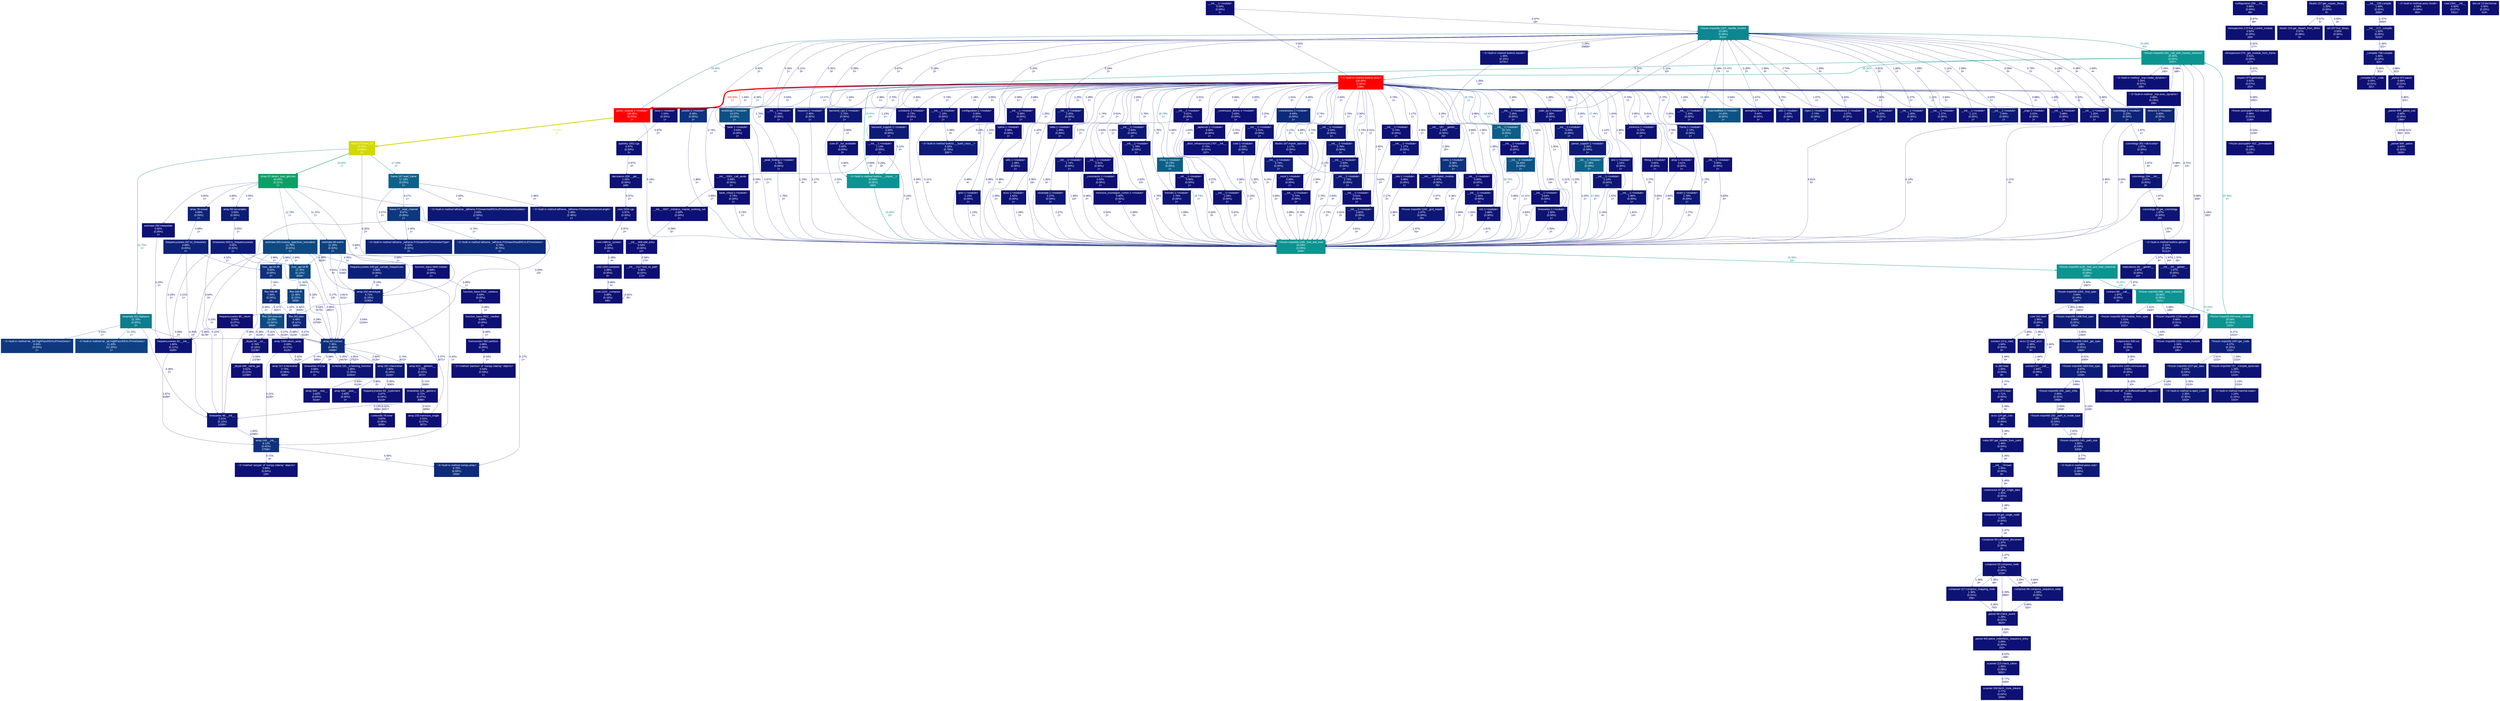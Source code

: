 digraph {
	graph [fontname=Arial, nodesep=0.125, ranksep=0.25];
	node [fontcolor=white, fontname=Arial, height=0, shape=box, style=filled, width=0];
	edge [fontname=Arial];
	23 [color="#0d0f73", fontcolor="#ffffff", fontsize="10.00", label="__init__:1:<module>\n0.54%\n(0.00%)\n1×", tooltip="/work/pi_ccapano_umassd_edu/nperla_umassd_edu/envs/pycbc/lib/python3.11/site-packages/numpy/core/__init__.py"];
	23 -> 346 [arrowsize="0.35", color="#0d0f73", fontcolor="#0d0f73", fontsize="10.00", label="0.47%\n19×", labeldistance="0.50", penwidth="0.50"];
	34 [color="#0d0f73", fontcolor="#ffffff", fontsize="10.00", label="<frozen posixpath>:421:_joinrealpath\n0.54%\n(0.13%)\n1101×", tooltip="<frozen posixpath>"];
	35 [color="#0d0f73", fontcolor="#ffffff", fontsize="10.00", label="<frozen posixpath>:412:realpath\n0.58%\n(0.01%)\n1100×", tooltip="<frozen posixpath>"];
	35 -> 34 [arrowsize="0.35", color="#0d0f73", fontcolor="#0d0f73", fontsize="10.00", label="0.54%\n1100×", labeldistance="0.50", penwidth="0.50"];
	36 [color="#0d1174", fontcolor="#ffffff", fontsize="10.00", label="inspect:973:getmodule\n0.91%\n(0.07%)\n202×", tooltip="/work/pi_ccapano_umassd_edu/nperla_umassd_edu/envs/pycbc/lib/python3.11/inspect.py"];
	36 -> 35 [arrowsize="0.35", color="#0d0f73", fontcolor="#0d0f73", fontsize="10.00", label="0.58%\n1092×", labeldistance="0.50", penwidth="0.50"];
	82 [color="#0d1274", fontcolor="#ffffff", fontsize="10.00", label="libutils:157:get_ctypes_library\n1.30%\n(0.00%)\n5×", tooltip="/work/pi_ccapano_umassd_edu/nperla_umassd_edu/envs/pycbc/lib/python3.11/site-packages/pycbc/libutils.py"];
	82 -> 83 [arrowsize="0.35", color="#0d0f73", fontcolor="#0d0f73", fontsize="10.00", label="0.57%\n5×", labeldistance="0.50", penwidth="0.50"];
	82 -> 3479 [arrowsize="0.35", color="#0d0f73", fontcolor="#0d0f73", fontsize="10.00", label="0.50%\n3×", labeldistance="0.50", penwidth="0.50"];
	83 [color="#0d0f73", fontcolor="#ffffff", fontsize="10.00", label="libutils:124:get_libpath_from_dirlist\n0.57%\n(0.08%)\n5×", tooltip="/work/pi_ccapano_umassd_edu/nperla_umassd_edu/envs/pycbc/lib/python3.11/site-packages/pycbc/libutils.py"];
	86 [color="#0d0f73", fontcolor="#ffffff", fontsize="10.00", label="__init__:2117:find_on_path\n0.56%\n(0.02%)\n172×", tooltip="/work/pi_ccapano_umassd_edu/nperla_umassd_edu/envs/pycbc/lib/python3.11/site-packages/pkg_resources/__init__.py"];
	121 [color="#0d257a", fontcolor="#ffffff", fontsize="10.00", label="detector:1:<module>\n5.66%\n(0.00%)\n1×", tooltip="/work/pi_ccapano_umassd_edu/nperla_umassd_edu/envs/pycbc/lib/python3.11/site-packages/pycbc/detector.py"];
	121 -> 346 [arrowsize="0.35", color="#0d1876", fontcolor="#0d1876", fontsize="10.00", label="2.63%\n4×", labeldistance="0.50", penwidth="0.50"];
	121 -> 1118 [arrowsize="0.35", color="#0d1a77", fontcolor="#0d1a77", fontsize="10.00", label="3.03%\n2×", labeldistance="0.50", penwidth="0.50"];
	125 [color="#0d1274", fontcolor="#ffffff", fontsize="10.00", label="__init__:1:<module>\n1.33%\n(0.00%)\n1×", tooltip="/work/pi_ccapano_umassd_edu/nperla_umassd_edu/envs/pycbc/lib/python3.11/site-packages/numpy/__init__.py"];
	125 -> 346 [arrowsize="0.35", color="#0d1274", fontcolor="#0d1274", fontsize="10.00", label="1.28%\n17×", labeldistance="0.50", penwidth="0.50"];
	180 [color="#0d1074", fontcolor="#ffffff", fontsize="10.00", label="~:0:<built-in method _imp.exec_dynamic>\n0.68%\n(0.23%)\n195×", tooltip="~"];
	180 -> 1118 [arrowsize="0.35", color="#0d0f73", fontcolor="#0d0f73", fontsize="10.00", label="0.48%\n25×", labeldistance="0.50", penwidth="0.50"];
	183 [color="#0d1174", fontcolor="#ffffff", fontsize="10.00", label="~:0:<built-in method _imp.create_dynamic>\n1.04%\n(0.97%)\n195×", tooltip="~"];
	202 [color="#0d1b77", fontcolor="#ffffff", fontsize="10.00", label="~:0:<built-in method builtins.__build_class__>\n3.33%\n(0.79%)\n3267×", tooltip="~"];
	296 [color="#0d1c77", fontcolor="#ffffff", fontsize="10.00", label="<frozen importlib:1604:find_spec\n3.57%\n(0.20%)\n2159×", tooltip="<frozen importlib._bootstrap_external>"];
	296 -> 336 [arrowsize="0.35", color="#0d1876", fontcolor="#0d1876", fontsize="10.00", label="2.65%\n2458×", labeldistance="0.50", penwidth="0.50"];
	296 -> 338 [arrowsize="0.35", color="#0d0d73", fontcolor="#0d0d73", fontsize="10.00", label="0.13%\n2159×", labeldistance="0.50", penwidth="0.50"];
	297 [color="#0d1c77", fontcolor="#ffffff", fontsize="10.00", label="<frozen importlib:1464:_get_spec\n3.65%\n(0.05%)\n1564×", tooltip="<frozen importlib._bootstrap_external>"];
	297 -> 296 [arrowsize="0.35", color="#0d1c77", fontcolor="#0d1c77", fontsize="10.00", label="3.51%\n2069×", labeldistance="0.50", penwidth="0.50"];
	305 [color="#0d1c77", fontcolor="#ffffff", fontsize="10.00", label="<frozen importlib:1496:find_spec\n3.66%\n(0.02%)\n1563×", tooltip="<frozen importlib._bootstrap_external>"];
	305 -> 297 [arrowsize="0.35", color="#0d1c77", fontcolor="#0d1c77", fontsize="10.00", label="3.65%\n1563×", labeldistance="0.50", penwidth="0.50"];
	306 [color="#0d1e78", fontcolor="#ffffff", fontsize="10.00", label="<frozen importlib:1054:_find_spec\n3.94%\n(0.14%)\n1567×", tooltip="<frozen importlib._bootstrap>"];
	306 -> 305 [arrowsize="0.35", color="#0d1c77", fontcolor="#0d1c77", fontsize="10.00", label="3.66%\n1563×", labeldistance="0.50", penwidth="0.50"];
	312 [color="#0d1074", fontcolor="#ffffff", fontsize="10.00", label="<frozen importlib:1239:exec_module\n0.68%\n(0.01%)\n195×", tooltip="<frozen importlib._bootstrap_external>"];
	312 -> 1427 [arrowsize="0.35", color="#0d1074", fontcolor="#0d1074", fontsize="10.00", label="0.68%\n166×", labeldistance="0.50", penwidth="0.50"];
	313 [color="#0c9491", fontcolor="#ffffff", fontsize="10.00", label="<frozen importlib:666:_load_unlocked\n25.55%\n(0.06%)\n1521×", tooltip="<frozen importlib._bootstrap>"];
	313 -> 312 [arrowsize="0.35", color="#0d1074", fontcolor="#0d1074", fontsize="10.00", label="0.68%\n166×", labeldistance="0.50", penwidth="0.50"];
	313 -> 315 [arrowsize="0.35", color="#0d1375", fontcolor="#0d1375", fontsize="10.00", label="1.51%\n1502×", labeldistance="0.50", penwidth="0.50"];
	313 -> 324 [arrowsize="0.51", color="#0c9491", fontcolor="#0c9491", fontsize="10.00", label="25.54%\n9×", labeldistance="1.02", penwidth="1.02"];
	314 [color="#0d1174", fontcolor="#ffffff", fontsize="10.00", label="<frozen importlib:1231:create_module\n1.04%\n(0.00%)\n195×", tooltip="<frozen importlib._bootstrap_external>"];
	314 -> 1427 [arrowsize="0.35", color="#0d1174", fontcolor="#0d1174", fontsize="10.00", label="1.04%\n192×", labeldistance="0.50", penwidth="0.50"];
	315 [color="#0d1375", fontcolor="#ffffff", fontsize="10.00", label="<frozen importlib:566:module_from_spec\n1.51%\n(0.03%)\n1521×", tooltip="<frozen importlib._bootstrap>"];
	315 -> 314 [arrowsize="0.35", color="#0d1174", fontcolor="#0d1174", fontsize="10.00", label="1.04%\n192×", labeldistance="0.50", penwidth="0.50"];
	318 [color="#0d1f78", fontcolor="#ffffff", fontsize="10.00", label="<frozen importlib:1007:get_code\n4.27%\n(0.10%)\n1315×", tooltip="<frozen importlib._bootstrap_external>"];
	318 -> 321 [arrowsize="0.35", color="#0d1876", fontcolor="#0d1876", fontsize="10.00", label="2.61%\n1315×", labeldistance="0.50", penwidth="0.50"];
	318 -> 327 [arrowsize="0.35", color="#0d1274", fontcolor="#0d1274", fontsize="10.00", label="1.29%\n1315×", labeldistance="0.50", penwidth="0.50"];
	321 [color="#0d1876", fontcolor="#ffffff", fontsize="10.00", label="<frozen importlib:1127:get_data\n2.61%\n(0.04%)\n1315×", tooltip="<frozen importlib._bootstrap_external>"];
	321 -> 1636 [arrowsize="0.35", color="#0d0d73", fontcolor="#0d0d73", fontsize="10.00", label="0.18%\n1315×", labeldistance="0.50", penwidth="0.50"];
	321 -> 1649 [arrowsize="0.35", color="#0d1776", fontcolor="#0d1776", fontsize="10.00", label="2.35%\n1315×", labeldistance="0.50", penwidth="0.50"];
	324 [color="#0c9491", fontcolor="#ffffff", fontsize="10.00", label="<frozen importlib:934:exec_module\n25.54%\n(0.03%)\n1315×", tooltip="<frozen importlib._bootstrap_external>"];
	324 -> 318 [arrowsize="0.35", color="#0d1f78", fontcolor="#0d1f78", fontsize="10.00", label="4.27%\n1315×", labeldistance="0.50", penwidth="0.50"];
	324 -> 1427 [arrowsize="0.50", color="#0c9491", fontcolor="#0c9491", fontsize="10.00", label="25.50%\n9×", labeldistance="1.02", penwidth="1.02"];
	327 [color="#0d1274", fontcolor="#ffffff", fontsize="10.00", label="<frozen importlib:727:_compile_bytecode\n1.29%\n(0.03%)\n1315×", tooltip="<frozen importlib._bootstrap_external>"];
	327 -> 1729 [arrowsize="0.35", color="#0d1274", fontcolor="#0d1274", fontsize="10.00", label="1.24%\n1315×", labeldistance="0.50", penwidth="0.50"];
	336 [color="#0d1876", fontcolor="#ffffff", fontsize="10.00", label="<frozen importlib:159:_path_isfile\n2.65%\n(0.02%)\n2458×", tooltip="<frozen importlib._bootstrap_external>"];
	336 -> 337 [arrowsize="0.35", color="#0d1876", fontcolor="#0d1876", fontsize="10.00", label="2.63%\n2458×", labeldistance="0.50", penwidth="0.50"];
	337 [color="#0d1876", fontcolor="#ffffff", fontsize="10.00", label="<frozen importlib:150:_path_is_mode_type\n2.64%\n(0.03%)\n2715×", tooltip="<frozen importlib._bootstrap_external>"];
	337 -> 338 [arrowsize="0.35", color="#0d1876", fontcolor="#0d1876", fontsize="10.00", label="2.62%\n2715×", labeldistance="0.50", penwidth="0.50"];
	338 [color="#0d1976", fontcolor="#ffffff", fontsize="10.00", label="<frozen importlib:140:_path_stat\n2.80%\n(0.03%)\n6359×", tooltip="<frozen importlib._bootstrap_external>"];
	338 -> 1665 [arrowsize="0.35", color="#0d1876", fontcolor="#0d1876", fontsize="10.00", label="2.77%\n6359×", labeldistance="0.50", penwidth="0.50"];
	346 [color="#0c8791", fontcolor="#ffffff", fontsize="10.00", label="<frozen importlib:1207:_handle_fromlist\n23.08%\n(0.09%)\n8013×", tooltip="<frozen importlib._bootstrap>"];
	346 -> 1427 [arrowsize="0.48", color="#0c8691", fontcolor="#0c8691", fontsize="10.00", label="23.00%\n61×", labeldistance="0.92", penwidth="0.92"];
	346 -> 2105 [arrowsize="0.35", color="#0d1274", fontcolor="#0d1274", fontsize="10.00", label="1.29%\n15656×", labeldistance="0.50", penwidth="0.50"];
	347 [color="#0c9393", fontcolor="#ffffff", fontsize="10.00", label="~:0:<built-in method builtins.__import__>\n24.94%\n(0.02%)\n849×", tooltip="~"];
	347 -> 1118 [arrowsize="0.50", color="#0c9393", fontcolor="#0c9393", fontsize="10.00", label="24.94%\n15×", labeldistance="1.00", penwidth="1.00"];
	363 [color="#ff0000", fontcolor="#ffffff", fontsize="10.00", label="pycbc_inspiral:1:<module>\n100.00%\n(0.00%)\n1×", tooltip="/work/pi_ccapano_umassd_edu/nperla_umassd_edu/envs/pycbc/bin/pycbc_inspiral"];
	363 -> 346 [arrowsize="0.45", color="#0c768d", fontcolor="#0c768d", fontsize="10.00", label="20.40%\n4×", labeldistance="0.82", penwidth="0.82"];
	363 -> 1118 [arrowsize="0.35", color="#0d2379", fontcolor="#0d2379", fontsize="10.00", label="5.18%\n5×", labeldistance="0.50", penwidth="0.50"];
	363 -> 2136 [arrowsize="0.86", color="#d3d906", fontcolor="#d3d906", fontsize="10.00", label="74.34%\n1×", labeldistance="2.97", penwidth="2.97"];
	397 [color="#0d0f74", fontcolor="#ffffff", fontsize="10.00", label="array:1:<module>\n0.61%\n(0.00%)\n1×", tooltip="/work/pi_ccapano_umassd_edu/nperla_umassd_edu/envs/pycbc/lib/python3.11/site-packages/pycbc/types/array.py"];
	397 -> 1118 [arrowsize="0.35", color="#0d0f74", fontcolor="#0d0f74", fontsize="10.00", label="0.60%\n3×", labeldistance="0.50", penwidth="0.50"];
	402 [color="#0d2279", fontcolor="#ffffff", fontsize="10.00", label="frequencyseries:437:to_timeseries\n4.89%\n(0.00%)\n1×", tooltip="/work/pi_ccapano_umassd_edu/nperla_umassd_edu/envs/pycbc/lib/python3.11/site-packages/pycbc/types/frequencyseries.py"];
	402 -> 2209 [arrowsize="0.35", color="#0d0e73", fontcolor="#0d0e73", fontsize="10.00", label="0.25%\n1×", labeldistance="0.50", penwidth="0.50"];
	402 -> 2210 [arrowsize="0.35", color="#0d0e73", fontcolor="#0d0e73", fontsize="10.00", label="0.25%\n1×", labeldistance="0.50", penwidth="0.50"];
	402 -> 2213 [arrowsize="0.35", color="#0d1f78", fontcolor="#0d1f78", fontsize="10.00", label="4.32%\n1×", labeldistance="0.50", penwidth="0.50"];
	403 [color="#0d1c77", fontcolor="#ffffff", fontsize="10.00", label="timeseries:933:to_frequencyseries\n3.55%\n(0.00%)\n1×", tooltip="/work/pi_ccapano_umassd_edu/nperla_umassd_edu/envs/pycbc/lib/python3.11/site-packages/pycbc/types/timeseries.py"];
	403 -> 2209 [arrowsize="0.35", color="#0d0e73", fontcolor="#0d0e73", fontsize="10.00", label="0.22%\n1×", labeldistance="0.50", penwidth="0.50"];
	403 -> 2210 [arrowsize="0.35", color="#0d0e73", fontcolor="#0d0e73", fontsize="10.00", label="0.21%\n1×", labeldistance="0.50", penwidth="0.50"];
	403 -> 2212 [arrowsize="0.35", color="#0d1977", fontcolor="#0d1977", fontsize="10.00", label="2.96%\n1×", labeldistance="0.50", penwidth="0.50"];
	403 -> 3489 [arrowsize="0.35", color="#0d0d73", fontcolor="#0d0d73", fontsize="10.00", label="0.15%\n2×", labeldistance="0.50", penwidth="0.50"];
	419 [color="#0d1274", fontcolor="#ffffff", fontsize="10.00", label="__init__:1:<module>\n1.18%\n(0.00%)\n1×", tooltip="/work/pi_ccapano_umassd_edu/nperla_umassd_edu/envs/pycbc/lib/python3.11/site-packages/astropy/__init__.py"];
	419 -> 202 [arrowsize="0.35", color="#0d0e73", fontcolor="#0d0e73", fontsize="10.00", label="0.39%\n4×", labeldistance="0.50", penwidth="0.50"];
	419 -> 346 [arrowsize="0.35", color="#0d0f74", fontcolor="#0d0f74", fontsize="10.00", label="0.67%\n1×", labeldistance="0.50", penwidth="0.50"];
	419 -> 1118 [arrowsize="0.35", color="#0d0d73", fontcolor="#0d0d73", fontsize="10.00", label="0.11%\n4×", labeldistance="0.50", penwidth="0.50"];
	421 [color="#0c5085", fontcolor="#ffffff", fontsize="10.00", label="eventmgr:1:<module>\n14.07%\n(0.00%)\n1×", tooltip="/work/pi_ccapano_umassd_edu/nperla_umassd_edu/envs/pycbc/lib/python3.11/site-packages/pycbc/events/eventmgr.py"];
	421 -> 346 [arrowsize="0.35", color="#0d337e", fontcolor="#0d337e", fontsize="10.00", label="8.39%\n2×", labeldistance="0.50", penwidth="0.50"];
	421 -> 1118 [arrowsize="0.35", color="#0d267a", fontcolor="#0d267a", fontsize="10.00", label="5.67%\n1×", labeldistance="0.50", penwidth="0.50"];
	422 [color="#0c5285", fontcolor="#ffffff", fontsize="10.00", label="matchedfilter:1:<module>\n14.43%\n(0.00%)\n1×", tooltip="/work/pi_ccapano_umassd_edu/nperla_umassd_edu/envs/pycbc/lib/python3.11/site-packages/pycbc/filter/matchedfilter.py"];
	422 -> 346 [arrowsize="0.38", color="#0c5285", fontcolor="#0c5285", fontsize="10.00", label="14.43%\n5×", labeldistance="0.58", penwidth="0.58"];
	424 [color="#0d0f74", fontcolor="#ffffff", fontsize="10.00", label="configuration:1:<module>\n0.65%\n(0.00%)\n1×", tooltip="/work/pi_ccapano_umassd_edu/nperla_umassd_edu/envs/pycbc/lib/python3.11/site-packages/astropy/config/configuration.py"];
	424 -> 346 [arrowsize="0.35", color="#0d0d73", fontcolor="#0d0d73", fontsize="10.00", label="0.18%\n2×", labeldistance="0.50", penwidth="0.50"];
	424 -> 1118 [arrowsize="0.35", color="#0d0f73", fontcolor="#0d0f73", fontsize="10.00", label="0.46%\n4×", labeldistance="0.50", penwidth="0.50"];
	425 [color="#0d1074", fontcolor="#ffffff", fontsize="10.00", label="configuration:258:__init__\n0.88%\n(0.00%)\n48×", tooltip="/work/pi_ccapano_umassd_edu/nperla_umassd_edu/envs/pycbc/lib/python3.11/site-packages/astropy/config/configuration.py"];
	425 -> 2217 [arrowsize="0.35", color="#0d1074", fontcolor="#0d1074", fontsize="10.00", label="0.87%\n48×", labeldistance="0.50", penwidth="0.50"];
	438 [color="#0d1475", fontcolor="#ffffff", fontsize="10.00", label="formats:1:<module>\n1.75%\n(0.00%)\n1×", tooltip="/work/pi_ccapano_umassd_edu/nperla_umassd_edu/envs/pycbc/lib/python3.11/site-packages/astropy/time/formats.py"];
	438 -> 1118 [arrowsize="0.35", color="#0d1475", fontcolor="#0d1475", fontsize="10.00", label="1.69%\n3×", labeldistance="0.50", penwidth="0.50"];
	450 [color="#0d0f74", fontcolor="#ffffff", fontsize="10.00", label="astrophys:1:<module>\n0.64%\n(0.00%)\n1×", tooltip="/work/pi_ccapano_umassd_edu/nperla_umassd_edu/envs/pycbc/lib/python3.11/site-packages/astropy/units/astrophys.py"];
	450 -> 346 [arrowsize="0.35", color="#0d0e73", fontcolor="#0d0e73", fontsize="10.00", label="0.20%\n2×", labeldistance="0.50", penwidth="0.50"];
	464 [color="#0d1676", fontcolor="#ffffff", fontsize="10.00", label="__init__:1:<module>\n2.25%\n(0.00%)\n1×", tooltip="/work/pi_ccapano_umassd_edu/nperla_umassd_edu/envs/pycbc/lib/python3.11/site-packages/astropy/coordinates/builtin_frames/__init__.py"];
	464 -> 346 [arrowsize="0.35", color="#0d0e73", fontcolor="#0d0e73", fontsize="10.00", label="0.19%\n2×", labeldistance="0.50", penwidth="0.50"];
	464 -> 1118 [arrowsize="0.35", color="#0d1575", fontcolor="#0d1575", fontsize="10.00", label="2.05%\n16×", labeldistance="0.50", penwidth="0.50"];
	466 [color="#0d1475", fontcolor="#ffffff", fontsize="10.00", label="utils:1:<module>\n1.67%\n(0.00%)\n1×", tooltip="/work/pi_ccapano_umassd_edu/nperla_umassd_edu/envs/pycbc/lib/python3.11/site-packages/astropy/coordinates/builtin_frames/utils.py"];
	466 -> 346 [arrowsize="0.35", color="#0d1375", fontcolor="#0d1375", fontsize="10.00", label="1.56%\n3×", labeldistance="0.50", penwidth="0.50"];
	468 [color="#0d1375", fontcolor="#ffffff", fontsize="10.00", label="__init__:1:<module>\n1.51%\n(0.00%)\n1×", tooltip="/work/pi_ccapano_umassd_edu/nperla_umassd_edu/envs/pycbc/lib/python3.11/site-packages/astropy/table/__init__.py"];
	468 -> 1118 [arrowsize="0.35", color="#0d1274", fontcolor="#0d1274", fontsize="10.00", label="1.35%\n12×", labeldistance="0.50", penwidth="0.50"];
	469 [color="#0d1375", fontcolor="#ffffff", fontsize="10.00", label="iers:1:<module>\n1.54%\n(0.00%)\n1×", tooltip="/work/pi_ccapano_umassd_edu/nperla_umassd_edu/envs/pycbc/lib/python3.11/site-packages/astropy/utils/iers/iers.py"];
	469 -> 1118 [arrowsize="0.35", color="#0d1375", fontcolor="#0d1375", fontsize="10.00", label="1.52%\n1×", labeldistance="0.50", penwidth="0.50"];
	508 [color="#0d1575", fontcolor="#ffffff", fontsize="10.00", label="__init__:1:<module>\n1.86%\n(0.00%)\n1×", tooltip="/work/pi_ccapano_umassd_edu/nperla_umassd_edu/envs/pycbc/lib/python3.11/site-packages/scipy/optimize/__init__.py"];
	508 -> 1118 [arrowsize="0.35", color="#0d1475", fontcolor="#0d1475", fontsize="10.00", label="1.81%\n14×", labeldistance="0.50", penwidth="0.50"];
	509 [color="#0d327e", fontcolor="#ffffff", fontsize="10.00", label="pnutils:1:<module>\n8.36%\n(0.00%)\n1×", tooltip="/work/pi_ccapano_umassd_edu/nperla_umassd_edu/envs/pycbc/lib/python3.11/site-packages/pycbc/pnutils.py"];
	509 -> 346 [arrowsize="0.35", color="#0d297b", fontcolor="#0d297b", fontsize="10.00", label="6.50%\n2×", labeldistance="0.50", penwidth="0.50"];
	509 -> 1118 [arrowsize="0.35", color="#0d1575", fontcolor="#0d1575", fontsize="10.00", label="1.86%\n1×", labeldistance="0.50", penwidth="0.50"];
	511 [color="#0d1074", fontcolor="#ffffff", fontsize="10.00", label="_minimize:1:<module>\n0.72%\n(0.00%)\n1×", tooltip="/work/pi_ccapano_umassd_edu/nperla_umassd_edu/envs/pycbc/lib/python3.11/site-packages/scipy/optimize/_minimize.py"];
	511 -> 1118 [arrowsize="0.35", color="#0d1074", fontcolor="#0d1074", fontsize="10.00", label="0.72%\n9×", labeldistance="0.50", penwidth="0.50"];
	519 [color="#0d297b", fontcolor="#ffffff", fontsize="10.00", label="conversions:1:<module>\n6.49%\n(0.00%)\n1×", tooltip="/work/pi_ccapano_umassd_edu/nperla_umassd_edu/envs/pycbc/lib/python3.11/site-packages/pycbc/conversions.py"];
	519 -> 1118 [arrowsize="0.35", color="#0d2379", fontcolor="#0d2379", fontsize="10.00", label="5.24%\n2×", labeldistance="0.50", penwidth="0.50"];
	519 -> 7447 [arrowsize="0.35", color="#0d1274", fontcolor="#0d1274", fontsize="10.00", label="1.17%\n2×", labeldistance="0.50", penwidth="0.50"];
	527 [color="#0d1174", fontcolor="#ffffff", fontsize="10.00", label="base:1:<module>\n1.04%\n(0.00%)\n1×", tooltip="/work/pi_ccapano_umassd_edu/nperla_umassd_edu/envs/pycbc/lib/python3.11/site-packages/astropy/cosmology/flrw/base.py"];
	527 -> 3593 [arrowsize="0.35", color="#0d1174", fontcolor="#0d1174", fontsize="10.00", label="0.97%\n2×", labeldistance="0.50", penwidth="0.50"];
	529 [color="#0d1074", fontcolor="#ffffff", fontsize="10.00", label="fitting:1:<module>\n0.85%\n(0.00%)\n1×", tooltip="/work/pi_ccapano_umassd_edu/nperla_umassd_edu/envs/pycbc/lib/python3.11/site-packages/astropy/modeling/fitting.py"];
	529 -> 1118 [arrowsize="0.35", color="#0d0f74", fontcolor="#0d0f74", fontsize="10.00", label="0.60%\n3×", labeldistance="0.50", penwidth="0.50"];
	546 [color="#0d1174", fontcolor="#ffffff", fontsize="10.00", label="__init__:1:<module>\n1.13%\n(0.00%)\n1×", tooltip="/work/pi_ccapano_umassd_edu/nperla_umassd_edu/envs/pycbc/lib/python3.11/site-packages/pkg_resources/__init__.py"];
	546 -> 347 [arrowsize="0.35", color="#0d0e73", fontcolor="#0d0e73", fontsize="10.00", label="0.25%\n5×", labeldistance="0.50", penwidth="0.50"];
	546 -> 1118 [arrowsize="0.35", color="#0d0d73", fontcolor="#0d0d73", fontsize="10.00", label="0.14%\n2×", labeldistance="0.50", penwidth="0.50"];
	546 -> 3819 [arrowsize="0.35", color="#0d1074", fontcolor="#0d1074", fontsize="10.00", label="0.69%\n2×", labeldistance="0.50", penwidth="0.50"];
	553 [color="#0d1676", fontcolor="#ffffff", fontsize="10.00", label="__init__:1:<module>\n2.26%\n(0.00%)\n1×", tooltip="/work/pi_ccapano_umassd_edu/nperla_umassd_edu/envs/pycbc/lib/python3.11/site-packages/scipy/signal/__init__.py"];
	553 -> 346 [arrowsize="0.35", color="#0d0e73", fontcolor="#0d0e73", fontsize="10.00", label="0.21%\n3×", labeldistance="0.50", penwidth="0.50"];
	553 -> 1118 [arrowsize="0.35", color="#0d1575", fontcolor="#0d1575", fontsize="10.00", label="2.05%\n14×", labeldistance="0.50", penwidth="0.50"];
	554 [color="#0d1676", fontcolor="#ffffff", fontsize="10.00", label="resample:1:<module>\n2.27%\n(0.00%)\n1×", tooltip="/work/pi_ccapano_umassd_edu/nperla_umassd_edu/envs/pycbc/lib/python3.11/site-packages/pycbc/filter/resample.py"];
	554 -> 1118 [arrowsize="0.35", color="#0d1676", fontcolor="#0d1676", fontsize="10.00", label="2.27%\n1×", labeldistance="0.50", penwidth="0.50"];
	564 [color="#0d1475", fontcolor="#ffffff", fontsize="10.00", label="__init__:1:<module>\n1.74%\n(0.00%)\n1×", tooltip="/work/pi_ccapano_umassd_edu/nperla_umassd_edu/envs/pycbc/lib/python3.11/site-packages/scipy/stats/__init__.py"];
	564 -> 1118 [arrowsize="0.35", color="#0d1475", fontcolor="#0d1475", fontsize="10.00", label="1.69%\n13×", labeldistance="0.50", penwidth="0.50"];
	565 [color="#0d1275", fontcolor="#ffffff", fontsize="10.00", label="_stats_py:1:<module>\n1.38%\n(0.00%)\n1×", tooltip="/work/pi_ccapano_umassd_edu/nperla_umassd_edu/envs/pycbc/lib/python3.11/site-packages/scipy/stats/_stats_py.py"];
	565 -> 346 [arrowsize="0.35", color="#0d1174", fontcolor="#0d1174", fontsize="10.00", label="1.11%\n10×", labeldistance="0.50", penwidth="0.50"];
	565 -> 1118 [arrowsize="0.35", color="#0d0d73", fontcolor="#0d0d73", fontsize="10.00", label="0.11%\n3×", labeldistance="0.50", penwidth="0.50"];
	568 [color="#0d1074", fontcolor="#ffffff", fontsize="10.00", label="_continuous_distns:1:<module>\n0.83%\n(0.00%)\n1×", tooltip="/work/pi_ccapano_umassd_edu/nperla_umassd_edu/envs/pycbc/lib/python3.11/site-packages/scipy/stats/_continuous_distns.py"];
	568 -> 3007 [arrowsize="0.35", color="#0d1074", fontcolor="#0d1074", fontsize="10.00", label="0.72%\n106×", labeldistance="0.50", penwidth="0.50"];
	569 [color="#0d1274", fontcolor="#ffffff", fontsize="10.00", label="__init__:1:<module>\n1.24%\n(0.00%)\n1×", tooltip="/work/pi_ccapano_umassd_edu/nperla_umassd_edu/envs/pycbc/lib/python3.11/site-packages/requests/__init__.py"];
	569 -> 346 [arrowsize="0.35", color="#0d0d73", fontcolor="#0d0d73", fontsize="10.00", label="0.11%\n3×", labeldistance="0.50", penwidth="0.50"];
	569 -> 1118 [arrowsize="0.35", color="#0d1174", fontcolor="#0d1174", fontsize="10.00", label="1.13%\n4×", labeldistance="0.50", penwidth="0.50"];
	588 [color="#0d1876", fontcolor="#ffffff", fontsize="10.00", label="strain:1:<module>\n2.78%\n(0.00%)\n1×", tooltip="/work/pi_ccapano_umassd_edu/nperla_umassd_edu/envs/pycbc/lib/python3.11/site-packages/pycbc/strain/strain.py"];
	588 -> 1118 [arrowsize="0.35", color="#0d1876", fontcolor="#0d1876", fontsize="10.00", label="2.77%\n2×", labeldistance="0.50", penwidth="0.50"];
	589 [color="#0d1876", fontcolor="#ffffff", fontsize="10.00", label="frame:1:<module>\n2.72%\n(0.00%)\n1×", tooltip="/work/pi_ccapano_umassd_edu/nperla_umassd_edu/envs/pycbc/lib/python3.11/site-packages/pycbc/frame/frame.py"];
	589 -> 1118 [arrowsize="0.35", color="#0d1876", fontcolor="#0d1876", fontsize="10.00", label="2.72%\n2×", labeldistance="0.50", penwidth="0.50"];
	590 [color="#0d1876", fontcolor="#ffffff", fontsize="10.00", label="inject:1:<module>\n2.74%\n(0.00%)\n1×", tooltip="/work/pi_ccapano_umassd_edu/nperla_umassd_edu/envs/pycbc/lib/python3.11/site-packages/pycbc/inject/inject.py"];
	590 -> 346 [arrowsize="0.35", color="#0d1876", fontcolor="#0d1876", fontsize="10.00", label="2.74%\n7×", labeldistance="0.50", penwidth="0.50"];
	591 [color="#0d1776", fontcolor="#ffffff", fontsize="10.00", label="requests:1:<module>\n2.48%\n(0.00%)\n1×", tooltip="/work/pi_ccapano_umassd_edu/nperla_umassd_edu/envs/pycbc/lib/python3.11/site-packages/igwn_auth_utils/requests.py"];
	591 -> 346 [arrowsize="0.35", color="#0d0e73", fontcolor="#0d0e73", fontsize="10.00", label="0.31%\n3×", labeldistance="0.50", penwidth="0.50"];
	591 -> 1118 [arrowsize="0.35", color="#0d1676", fontcolor="#0d1676", fontsize="10.00", label="2.17%\n4×", labeldistance="0.50", penwidth="0.50"];
	601 [color="#0d1074", fontcolor="#ffffff", fontsize="10.00", label="__init__:1:<module>\n0.85%\n(0.00%)\n1×", tooltip="/work/pi_ccapano_umassd_edu/nperla_umassd_edu/envs/pycbc/lib/python3.11/site-packages/urllib3/__init__.py"];
	601 -> 1118 [arrowsize="0.35", color="#0d1074", fontcolor="#0d1074", fontsize="10.00", label="0.83%\n6×", labeldistance="0.50", penwidth="0.50"];
	615 [color="#0d1074", fontcolor="#ffffff", fontsize="10.00", label="scitokens:1:<module>\n0.73%\n(0.00%)\n1×", tooltip="/work/pi_ccapano_umassd_edu/nperla_umassd_edu/envs/pycbc/lib/python3.11/site-packages/scitokens/scitokens.py"];
	615 -> 346 [arrowsize="0.35", color="#0d0e73", fontcolor="#0d0e73", fontsize="10.00", label="0.29%\n5×", labeldistance="0.50", penwidth="0.50"];
	615 -> 1118 [arrowsize="0.35", color="#0d0f73", fontcolor="#0d0f73", fontsize="10.00", label="0.44%\n2×", labeldistance="0.50", penwidth="0.50"];
	684 [color="#0d1074", fontcolor="#ffffff", fontsize="10.00", label="bank_chisq:1:<module>\n0.74%\n(0.00%)\n1×", tooltip="/work/pi_ccapano_umassd_edu/nperla_umassd_edu/envs/pycbc/lib/python3.11/site-packages/pycbc/vetoes/bank_chisq.py"];
	684 -> 1118 [arrowsize="0.35", color="#0d1074", fontcolor="#0d1074", fontsize="10.00", label="0.74%\n1×", labeldistance="0.50", penwidth="0.50"];
	707 [color="#0d0f73", fontcolor="#ffffff", fontsize="10.00", label="bank:1:<module>\n0.53%\n(0.00%)\n1×", tooltip="/work/pi_ccapano_umassd_edu/nperla_umassd_edu/envs/pycbc/lib/python3.11/site-packages/pycbc/waveform/bank.py"];
	707 -> 1118 [arrowsize="0.35", color="#0d0f73", fontcolor="#0d0f73", fontsize="10.00", label="0.53%\n2×", labeldistance="0.50", penwidth="0.50"];
	737 [color="#0d1174", fontcolor="#ffffff", fontsize="10.00", label="distributions:1:<module>\n1.07%\n(0.00%)\n1×", tooltip="/work/pi_ccapano_umassd_edu/nperla_umassd_edu/envs/pycbc/lib/python3.11/site-packages/scipy/stats/distributions.py"];
	737 -> 346 [arrowsize="0.35", color="#0d1174", fontcolor="#0d1174", fontsize="10.00", label="1.00%\n3×", labeldistance="0.50", penwidth="0.50"];
	742 [color="#0d1475", fontcolor="#ffffff", fontsize="10.00", label="_peak_finding:1:<module>\n1.76%\n(0.00%)\n1×", tooltip="/work/pi_ccapano_umassd_edu/nperla_umassd_edu/envs/pycbc/lib/python3.11/site-packages/scipy/signal/_peak_finding.py"];
	742 -> 1118 [arrowsize="0.35", color="#0d1475", fontcolor="#0d1475", fontsize="10.00", label="1.76%\n2×", labeldistance="0.50", penwidth="0.50"];
	760 [color="#0d1274", fontcolor="#ffffff", fontsize="10.00", label="qnm:1:<module>\n1.15%\n(0.00%)\n1×", tooltip="/work/pi_ccapano_umassd_edu/nperla_umassd_edu/envs/pycbc/lib/python3.11/site-packages/pykerr/qnm.py"];
	760 -> 1118 [arrowsize="0.35", color="#0d1274", fontcolor="#0d1274", fontsize="10.00", label="1.15%\n1×", labeldistance="0.50", penwidth="0.50"];
	772 [color="#0d0f73", fontcolor="#ffffff", fontsize="10.00", label="__init__:1:<module>\n0.51%\n(0.00%)\n1×", tooltip="/work/pi_ccapano_umassd_edu/nperla_umassd_edu/envs/pycbc/lib/python3.11/site-packages/astropy/nddata/__init__.py"];
	772 -> 202 [arrowsize="0.35", color="#0d0e73", fontcolor="#0d0e73", fontsize="10.00", label="0.23%\n1×", labeldistance="0.50", penwidth="0.50"];
	772 -> 1118 [arrowsize="0.35", color="#0d0e73", fontcolor="#0d0e73", fontsize="10.00", label="0.27%\n5×", labeldistance="0.50", penwidth="0.50"];
	783 [color="#0d0f73", fontcolor="#ffffff", fontsize="10.00", label="spline:1:<module>\n0.58%\n(0.00%)\n1×", tooltip="/work/pi_ccapano_umassd_edu/nperla_umassd_edu/envs/pycbc/lib/python3.11/site-packages/astropy/modeling/spline.py"];
	783 -> 1118 [arrowsize="0.35", color="#0d0f73", fontcolor="#0d0f73", fontsize="10.00", label="0.58%\n1×", labeldistance="0.50", penwidth="0.50"];
	784 [color="#0d1375", fontcolor="#ffffff", fontsize="10.00", label="__init__:1:<module>\n1.60%\n(0.00%)\n1×", tooltip="/work/pi_ccapano_umassd_edu/nperla_umassd_edu/envs/pycbc/lib/python3.11/site-packages/astropy/cosmology/io/__init__.py"];
	784 -> 346 [arrowsize="0.35", color="#0d1375", fontcolor="#0d1375", fontsize="10.00", label="1.60%\n1×", labeldistance="0.50", penwidth="0.50"];
	785 [color="#0d1274", fontcolor="#ffffff", fontsize="10.00", label="__init__:1:<module>\n1.27%\n(0.00%)\n1×", tooltip="/work/pi_ccapano_umassd_edu/nperla_umassd_edu/envs/pycbc/lib/python3.11/site-packages/astropy/modeling/__init__.py"];
	785 -> 346 [arrowsize="0.35", color="#0d1274", fontcolor="#0d1274", fontsize="10.00", label="1.26%\n1×", labeldistance="0.50", penwidth="0.50"];
	786 [color="#0d1274", fontcolor="#ffffff", fontsize="10.00", label="utils:1:<module>\n1.28%\n(0.00%)\n1×", tooltip="/work/pi_ccapano_umassd_edu/nperla_umassd_edu/envs/pycbc/lib/python3.11/site-packages/astropy/cosmology/io/utils.py"];
	786 -> 1118 [arrowsize="0.35", color="#0d1274", fontcolor="#0d1274", fontsize="10.00", label="1.28%\n1×", labeldistance="0.50", penwidth="0.50"];
	787 [color="#0d1375", fontcolor="#ffffff", fontsize="10.00", label="ecsv:1:<module>\n1.42%\n(0.00%)\n1×", tooltip="/work/pi_ccapano_umassd_edu/nperla_umassd_edu/envs/pycbc/lib/python3.11/site-packages/astropy/cosmology/io/ecsv.py"];
	787 -> 1118 [arrowsize="0.35", color="#0d1375", fontcolor="#0d1375", fontsize="10.00", label="1.39%\n1×", labeldistance="0.50", penwidth="0.50"];
	788 [color="#0d1275", fontcolor="#ffffff", fontsize="10.00", label="table:1:<module>\n1.39%\n(0.00%)\n1×", tooltip="/work/pi_ccapano_umassd_edu/nperla_umassd_edu/envs/pycbc/lib/python3.11/site-packages/astropy/cosmology/io/table.py"];
	788 -> 1118 [arrowsize="0.35", color="#0d1274", fontcolor="#0d1274", fontsize="10.00", label="1.35%\n3×", labeldistance="0.50", penwidth="0.50"];
	796 [color="#0d1174", fontcolor="#ffffff", fontsize="10.00", label="__init__:1:<module>\n1.11%\n(0.00%)\n1×", tooltip="/work/pi_ccapano_umassd_edu/nperla_umassd_edu/envs/pycbc/lib/python3.11/site-packages/astropy/cosmology/flrw/__init__.py"];
	796 -> 346 [arrowsize="0.35", color="#0d1174", fontcolor="#0d1174", fontsize="10.00", label="1.11%\n1×", labeldistance="0.50", penwidth="0.50"];
	818 [color="#0d1976", fontcolor="#ffffff", fontsize="10.00", label="__init__:1:<module>\n2.84%\n(0.00%)\n1×", tooltip="/work/pi_ccapano_umassd_edu/nperla_umassd_edu/envs/pycbc/lib/python3.11/site-packages/astropy/cosmology/__init__.py"];
	818 -> 346 [arrowsize="0.35", color="#0d1976", fontcolor="#0d1976", fontsize="10.00", label="2.83%\n5×", labeldistance="0.50", penwidth="0.50"];
	834 [color="#0d0f73", fontcolor="#ffffff", fontsize="10.00", label="__init__:1:<module>\n0.58%\n(0.00%)\n1×", tooltip="/work/pi_ccapano_umassd_edu/nperla_umassd_edu/envs/pycbc/lib/python3.11/site-packages/scipy/spatial/__init__.py"];
	834 -> 346 [arrowsize="0.35", color="#0d0e73", fontcolor="#0d0e73", fontsize="10.00", label="0.20%\n2×", labeldistance="0.50", penwidth="0.50"];
	834 -> 1118 [arrowsize="0.35", color="#0d0e73", fontcolor="#0d0e73", fontsize="10.00", label="0.38%\n6×", labeldistance="0.50", penwidth="0.50"];
	862 [color="#0d0f74", fontcolor="#ffffff", fontsize="10.00", label="_shgo:1:<module>\n0.62%\n(0.00%)\n1×", tooltip="/work/pi_ccapano_umassd_edu/nperla_umassd_edu/envs/pycbc/lib/python3.11/site-packages/scipy/optimize/_shgo.py"];
	862 -> 346 [arrowsize="0.35", color="#0d0f73", fontcolor="#0d0f73", fontsize="10.00", label="0.59%\n3×", labeldistance="0.50", penwidth="0.50"];
	868 [color="#0d2379", fontcolor="#ffffff", fontsize="10.00", label="cosmology:1:<module>\n5.23%\n(0.00%)\n1×", tooltip="/work/pi_ccapano_umassd_edu/nperla_umassd_edu/envs/pycbc/lib/python3.11/site-packages/pycbc/cosmology.py"];
	868 -> 346 [arrowsize="0.35", color="#0d0e73", fontcolor="#0d0e73", fontsize="10.00", label="0.39%\n3×", labeldistance="0.50", penwidth="0.50"];
	868 -> 1118 [arrowsize="0.35", color="#0d1976", fontcolor="#0d1976", fontsize="10.00", label="2.85%\n1×", labeldistance="0.50", penwidth="0.50"];
	868 -> 5414 [arrowsize="0.35", color="#0d1575", fontcolor="#0d1575", fontsize="10.00", label="1.97%\n1×", labeldistance="0.50", penwidth="0.50"];
	880 [color="#0d0f73", fontcolor="#ffffff", fontsize="10.00", label="__init__:1:<module>\n0.51%\n(0.00%)\n1×", tooltip="/work/pi_ccapano_umassd_edu/nperla_umassd_edu/envs/pycbc/lib/python3.11/site-packages/numpy/testing/__init__.py"];
	880 -> 1118 [arrowsize="0.35", color="#0d0f73", fontcolor="#0d0f73", fontsize="10.00", label="0.48%\n2×", labeldistance="0.50", penwidth="0.50"];
	901 [color="#0d0f73", fontcolor="#ffffff", fontsize="10.00", label="_constraints:1:<module>\n0.52%\n(0.00%)\n1×", tooltip="/work/pi_ccapano_umassd_edu/nperla_umassd_edu/envs/pycbc/lib/python3.11/site-packages/scipy/optimize/_constraints.py"];
	901 -> 1118 [arrowsize="0.35", color="#0d0f73", fontcolor="#0d0f73", fontsize="10.00", label="0.52%\n1×", labeldistance="0.50", penwidth="0.50"];
	902 [color="#0d0f74", fontcolor="#ffffff", fontsize="10.00", label="minimize_trustregion_constr:1:<module>\n0.60%\n(0.00%)\n1×", tooltip="/work/pi_ccapano_umassd_edu/nperla_umassd_edu/envs/pycbc/lib/python3.11/site-packages/scipy/optimize/_trustregion_constr/minimize_trustregion_constr.py"];
	902 -> 1118 [arrowsize="0.35", color="#0d0f74", fontcolor="#0d0f74", fontsize="10.00", label="0.59%\n5×", labeldistance="0.50", penwidth="0.50"];
	970 [color="#0d1876", fontcolor="#ffffff", fontsize="10.00", label="__init__:1:<module>\n2.63%\n(0.00%)\n1×", tooltip="/work/pi_ccapano_umassd_edu/nperla_umassd_edu/envs/pycbc/lib/python3.11/site-packages/astropy/coordinates/__init__.py"];
	970 -> 1118 [arrowsize="0.35", color="#0d1876", fontcolor="#0d1876", fontsize="10.00", label="2.62%\n10×", labeldistance="0.50", penwidth="0.50"];
	977 [color="#0d1475", fontcolor="#ffffff", fontsize="10.00", label="__init__:1:<module>\n1.76%\n(0.00%)\n1×", tooltip="/work/pi_ccapano_umassd_edu/nperla_umassd_edu/envs/pycbc/lib/python3.11/site-packages/astropy/time/__init__.py"];
	977 -> 1118 [arrowsize="0.35", color="#0d1475", fontcolor="#0d1475", fontsize="10.00", label="1.76%\n1×", labeldistance="0.50", penwidth="0.50"];
	981 [color="#0d1475", fontcolor="#ffffff", fontsize="10.00", label="__init__:1:<module>\n1.63%\n(0.01%)\n1×", tooltip="/work/pi_ccapano_umassd_edu/nperla_umassd_edu/envs/pycbc/lib/python3.11/site-packages/astropy/units/__init__.py"];
	981 -> 346 [arrowsize="0.35", color="#0d1074", fontcolor="#0d1074", fontsize="10.00", label="0.81%\n2×", labeldistance="0.50", penwidth="0.50"];
	981 -> 1118 [arrowsize="0.35", color="#0d0f74", fontcolor="#0d0f74", fontsize="10.00", label="0.61%\n6×", labeldistance="0.50", penwidth="0.50"];
	986 [color="#0d1174", fontcolor="#ffffff", fontsize="10.00", label="core:1534:cgs\n0.97%\n(0.00%)\n2×", tooltip="/work/pi_ccapano_umassd_edu/nperla_umassd_edu/envs/pycbc/lib/python3.11/site-packages/astropy/units/core.py"];
	986 -> 2655 [arrowsize="0.35", color="#0d1174", fontcolor="#0d1174", fontsize="10.00", label="0.97%\n2×", labeldistance="0.50", penwidth="0.50"];
	999 [color="#0c5f88", fontcolor="#ffffff", fontsize="10.00", label="chisq:1:<module>\n16.73%\n(0.00%)\n1×", tooltip="/work/pi_ccapano_umassd_edu/nperla_umassd_edu/envs/pycbc/lib/python3.11/site-packages/pycbc/vetoes/chisq.py"];
	999 -> 1118 [arrowsize="0.41", color="#0c5f88", fontcolor="#0c5f88", fontsize="10.00", label="16.73%\n1×", labeldistance="0.67", penwidth="0.67"];
	1054 [color="#0d0f73", fontcolor="#ffffff", fontsize="10.00", label="__init__:1:<module>\n0.56%\n(0.00%)\n1×", tooltip="/work/pi_ccapano_umassd_edu/nperla_umassd_edu/envs/pycbc/lib/python3.11/site-packages/scipy/sparse/linalg/__init__.py"];
	1054 -> 1118 [arrowsize="0.35", color="#0d0f73", fontcolor="#0d0f73", fontsize="10.00", label="0.52%\n5×", labeldistance="0.50", penwidth="0.50"];
	1075 [color="#0d1074", fontcolor="#ffffff", fontsize="10.00", label="__init__:1:<module>\n0.88%\n(0.00%)\n1×", tooltip="/work/pi_ccapano_umassd_edu/nperla_umassd_edu/envs/pycbc/lib/python3.11/site-packages/scipy/sparse/__init__.py"];
	1075 -> 346 [arrowsize="0.35", color="#0d1074", fontcolor="#0d1074", fontsize="10.00", label="0.73%\n2×", labeldistance="0.50", penwidth="0.50"];
	1075 -> 1118 [arrowsize="0.35", color="#0d0d73", fontcolor="#0d0d73", fontsize="10.00", label="0.14%\n11×", labeldistance="0.50", penwidth="0.50"];
	1081 [color="#0d1174", fontcolor="#ffffff", fontsize="10.00", label="__init__:1:<module>\n1.03%\n(0.00%)\n1×", tooltip="/work/pi_ccapano_umassd_edu/nperla_umassd_edu/envs/pycbc/lib/python3.11/site-packages/scipy/io/matlab/__init__.py"];
	1081 -> 1118 [arrowsize="0.35", color="#0d1174", fontcolor="#0d1174", fontsize="10.00", label="0.97%\n1×", labeldistance="0.50", penwidth="0.50"];
	1082 [color="#0d1274", fontcolor="#ffffff", fontsize="10.00", label="__init__:1:<module>\n1.30%\n(0.00%)\n1×", tooltip="/work/pi_ccapano_umassd_edu/nperla_umassd_edu/envs/pycbc/lib/python3.11/site-packages/scipy/io/__init__.py"];
	1082 -> 346 [arrowsize="0.35", color="#0d0e73", fontcolor="#0d0e73", fontsize="10.00", label="0.19%\n3×", labeldistance="0.50", penwidth="0.50"];
	1082 -> 1118 [arrowsize="0.35", color="#0d1174", fontcolor="#0d1174", fontsize="10.00", label="1.11%\n6×", labeldistance="0.50", penwidth="0.50"];
	1084 [color="#0d0f73", fontcolor="#ffffff", fontsize="10.00", label="_laplacian:1:<module>\n0.56%\n(0.00%)\n1×", tooltip="/work/pi_ccapano_umassd_edu/nperla_umassd_edu/envs/pycbc/lib/python3.11/site-packages/scipy/sparse/csgraph/_laplacian.py"];
	1084 -> 1118 [arrowsize="0.35", color="#0d0f73", fontcolor="#0d0f73", fontsize="10.00", label="0.56%\n1×", labeldistance="0.50", penwidth="0.50"];
	1090 [color="#0d1675", fontcolor="#ffffff", fontsize="10.00", label="core:1:<module>\n2.15%\n(0.00%)\n1×", tooltip="/work/pi_ccapano_umassd_edu/nperla_umassd_edu/envs/pycbc/lib/python3.11/site-packages/pycbc/fft/core.py"];
	1090 -> 1118 [arrowsize="0.35", color="#0d1675", fontcolor="#0d1675", fontsize="10.00", label="2.15%\n1×", labeldistance="0.50", penwidth="0.50"];
	1116 [color="#0d1776", fontcolor="#ffffff", fontsize="10.00", label="<frozen importlib:1192:_gcd_import\n2.47%\n(0.00%)\n76×", tooltip="<frozen importlib._bootstrap>"];
	1116 -> 1118 [arrowsize="0.35", color="#0d1776", fontcolor="#0d1776", fontsize="10.00", label="2.47%\n76×", labeldistance="0.50", penwidth="0.50"];
	1117 [color="#0d1776", fontcolor="#ffffff", fontsize="10.00", label="__init__:108:import_module\n2.47%\n(0.00%)\n76×", tooltip="/work/pi_ccapano_umassd_edu/nperla_umassd_edu/envs/pycbc/lib/python3.11/importlib/__init__.py"];
	1117 -> 1116 [arrowsize="0.35", color="#0d1776", fontcolor="#0d1776", fontsize="10.00", label="2.47%\n76×", labeldistance="0.50", penwidth="0.50"];
	1118 [color="#0c9491", fontcolor="#ffffff", fontsize="10.00", label="<frozen importlib:1165:_find_and_load\n25.59%\n(0.09%)\n1648×", tooltip="<frozen importlib._bootstrap>"];
	1118 -> 1309 [arrowsize="0.51", color="#0c9491", fontcolor="#0c9491", fontsize="10.00", label="25.59%\n10×", labeldistance="1.02", penwidth="1.02"];
	1129 [color="#0d1d78", fontcolor="#ffffff", fontsize="10.00", label="__init__:1:<module>\n3.74%\n(0.00%)\n1×", tooltip="/work/pi_ccapano_umassd_edu/nperla_umassd_edu/envs/pycbc/lib/python3.11/site-packages/pycbc/__init__.py"];
	1129 -> 1118 [arrowsize="0.35", color="#0d1c77", fontcolor="#0d1c77", fontsize="10.00", label="3.69%\n3×", labeldistance="0.50", penwidth="0.50"];
	1130 [color="#0d1a77", fontcolor="#ffffff", fontsize="10.00", label="backend_support:1:<module>\n3.20%\n(0.00%)\n1×", tooltip="/work/pi_ccapano_umassd_edu/nperla_umassd_edu/envs/pycbc/lib/python3.11/site-packages/pycbc/fft/backend_support.py"];
	1130 -> 347 [arrowsize="0.35", color="#0d1a77", fontcolor="#0d1a77", fontsize="10.00", label="3.12%\n3×", labeldistance="0.50", penwidth="0.50"];
	1137 [color="#0d1074", fontcolor="#ffffff", fontsize="10.00", label="_mio4:1:<module>\n0.89%\n(0.00%)\n1×", tooltip="/work/pi_ccapano_umassd_edu/nperla_umassd_edu/envs/pycbc/lib/python3.11/site-packages/scipy/io/matlab/_mio4.py"];
	1137 -> 1118 [arrowsize="0.35", color="#0d1074", fontcolor="#0d1074", fontsize="10.00", label="0.89%\n2×", labeldistance="0.50", penwidth="0.50"];
	1179 [color="#0d1074", fontcolor="#ffffff", fontsize="10.00", label="__init__:1:<module>\n0.73%\n(0.00%)\n1×", tooltip="/work/pi_ccapano_umassd_edu/nperla_umassd_edu/envs/pycbc/lib/python3.11/site-packages/scitokens/__init__.py"];
	1179 -> 1118 [arrowsize="0.35", color="#0d1074", fontcolor="#0d1074", fontsize="10.00", label="0.73%\n1×", labeldistance="0.50", penwidth="0.50"];
	1193 [color="#0d1776", fontcolor="#ffffff", fontsize="10.00", label="__init__:1:<module>\n2.54%\n(0.00%)\n1×", tooltip="/work/pi_ccapano_umassd_edu/nperla_umassd_edu/envs/pycbc/lib/python3.11/site-packages/gwdatafind/__init__.py"];
	1193 -> 1118 [arrowsize="0.35", color="#0d1776", fontcolor="#0d1776", fontsize="10.00", label="2.54%\n3×", labeldistance="0.50", penwidth="0.50"];
	1196 [color="#0d1876", fontcolor="#ffffff", fontsize="10.00", label="__init__:1:<module>\n2.76%\n(0.00%)\n1×", tooltip="/work/pi_ccapano_umassd_edu/nperla_umassd_edu/envs/pycbc/lib/python3.11/site-packages/pycbc/inject/__init__.py"];
	1196 -> 1118 [arrowsize="0.35", color="#0d1876", fontcolor="#0d1876", fontsize="10.00", label="2.76%\n2×", labeldistance="0.50", penwidth="0.50"];
	1198 [color="#0d1776", fontcolor="#ffffff", fontsize="10.00", label="__init__:1:<module>\n2.50%\n(0.00%)\n1×", tooltip="/work/pi_ccapano_umassd_edu/nperla_umassd_edu/envs/pycbc/lib/python3.11/site-packages/igwn_auth_utils/__init__.py"];
	1198 -> 1118 [arrowsize="0.35", color="#0d1776", fontcolor="#0d1776", fontsize="10.00", label="2.50%\n3×", labeldistance="0.50", penwidth="0.50"];
	1199 [color="#0d1876", fontcolor="#ffffff", fontsize="10.00", label="__init__:1:<module>\n2.73%\n(0.00%)\n1×", tooltip="/work/pi_ccapano_umassd_edu/nperla_umassd_edu/envs/pycbc/lib/python3.11/site-packages/pycbc/frame/__init__.py"];
	1199 -> 1118 [arrowsize="0.35", color="#0d1876", fontcolor="#0d1876", fontsize="10.00", label="2.73%\n2×", labeldistance="0.50", penwidth="0.50"];
	1202 [color="#0d0f73", fontcolor="#ffffff", fontsize="10.00", label="__init__:1:<module>\n0.51%\n(0.00%)\n1×", tooltip="/work/pi_ccapano_umassd_edu/nperla_umassd_edu/envs/pycbc/lib/python3.11/site-packages/pycbc/io/__init__.py"];
	1202 -> 1118 [arrowsize="0.35", color="#0d0f73", fontcolor="#0d0f73", fontsize="10.00", label="0.51%\n2×", labeldistance="0.50", penwidth="0.50"];
	1203 [color="#0d1976", fontcolor="#ffffff", fontsize="10.00", label="__init__:1:<module>\n2.82%\n(0.00%)\n1×", tooltip="/work/pi_ccapano_umassd_edu/nperla_umassd_edu/envs/pycbc/lib/python3.11/site-packages/pycbc/strain/__init__.py"];
	1203 -> 1118 [arrowsize="0.35", color="#0d1976", fontcolor="#0d1976", fontsize="10.00", label="2.81%\n3×", labeldistance="0.50", penwidth="0.50"];
	1207 [color="#0d1074", fontcolor="#ffffff", fontsize="10.00", label="__init__:1:<module>\n0.73%\n(0.00%)\n1×", tooltip="/work/pi_ccapano_umassd_edu/nperla_umassd_edu/envs/pycbc/lib/python3.11/site-packages/pycbc/waveform/__init__.py"];
	1207 -> 1118 [arrowsize="0.35", color="#0d0f74", fontcolor="#0d0f74", fontsize="10.00", label="0.61%\n5×", labeldistance="0.50", penwidth="0.50"];
	1218 [color="#0d1274", fontcolor="#ffffff", fontsize="10.00", label="__init__:1:<module>\n1.17%\n(0.00%)\n1×", tooltip="/work/pi_ccapano_umassd_edu/nperla_umassd_edu/envs/pycbc/lib/python3.11/site-packages/pykerr/__init__.py"];
	1218 -> 1118 [arrowsize="0.35", color="#0d1274", fontcolor="#0d1274", fontsize="10.00", label="1.17%\n3×", labeldistance="0.50", penwidth="0.50"];
	1238 [color="#0d327e", fontcolor="#ffffff", fontsize="10.00", label="coinc:1:<module>\n8.38%\n(0.00%)\n1×", tooltip="/work/pi_ccapano_umassd_edu/nperla_umassd_edu/envs/pycbc/lib/python3.11/site-packages/pycbc/events/coinc.py"];
	1238 -> 1118 [arrowsize="0.35", color="#0d327e", fontcolor="#0d327e", fontsize="10.00", label="8.38%\n2×", labeldistance="0.50", penwidth="0.50"];
	1241 [color="#0d0f74", fontcolor="#ffffff", fontsize="10.00", label="__init__:1:<module>\n0.60%\n(0.00%)\n1×", tooltip="/work/pi_ccapano_umassd_edu/nperla_umassd_edu/envs/pycbc/lib/python3.11/site-packages/scipy/optimize/_trustregion_constr/__init__.py"];
	1241 -> 1118 [arrowsize="0.35", color="#0d0f74", fontcolor="#0d0f74", fontsize="10.00", label="0.60%\n1×", labeldistance="0.50", penwidth="0.50"];
	1251 [color="#0d1375", fontcolor="#ffffff", fontsize="10.00", label="__init__:1:<module>\n1.55%\n(0.00%)\n1×", tooltip="/work/pi_ccapano_umassd_edu/nperla_umassd_edu/envs/pycbc/lib/python3.11/site-packages/astropy/utils/iers/__init__.py"];
	1251 -> 1118 [arrowsize="0.35", color="#0d1375", fontcolor="#0d1375", fontsize="10.00", label="1.55%\n1×", labeldistance="0.50", penwidth="0.50"];
	1258 [color="#0d1475", fontcolor="#ffffff", fontsize="10.00", label="cirs:1:<module>\n1.68%\n(0.00%)\n1×", tooltip="/work/pi_ccapano_umassd_edu/nperla_umassd_edu/envs/pycbc/lib/python3.11/site-packages/astropy/coordinates/builtin_frames/cirs.py"];
	1258 -> 1118 [arrowsize="0.35", color="#0d1475", fontcolor="#0d1475", fontsize="10.00", label="1.67%\n1×", labeldistance="0.50", penwidth="0.50"];
	1269 [color="#0c5f88", fontcolor="#ffffff", fontsize="10.00", label="__init__:1:<module>\n16.72%\n(0.00%)\n1×", tooltip="/work/pi_ccapano_umassd_edu/nperla_umassd_edu/envs/pycbc/lib/python3.11/site-packages/pycbc/filter/__init__.py"];
	1269 -> 1118 [arrowsize="0.41", color="#0c5f88", fontcolor="#0c5f88", fontsize="10.00", label="16.72%\n2×", labeldistance="0.67", penwidth="0.67"];
	1270 [color="#0d0f74", fontcolor="#ffffff", fontsize="10.00", label="__init__:1:<module>\n0.66%\n(0.00%)\n1×", tooltip="/work/pi_ccapano_umassd_edu/nperla_umassd_edu/envs/pycbc/lib/python3.11/site-packages/astropy/config/__init__.py"];
	1270 -> 1118 [arrowsize="0.35", color="#0d0f74", fontcolor="#0d0f74", fontsize="10.00", label="0.66%\n1×", labeldistance="0.50", penwidth="0.50"];
	1276 [color="#0c5285", fontcolor="#ffffff", fontsize="10.00", label="__init__:1:<module>\n14.42%\n(0.00%)\n1×", tooltip="/work/pi_ccapano_umassd_edu/nperla_umassd_edu/envs/pycbc/lib/python3.11/site-packages/pycbc/events/__init__.py"];
	1276 -> 1118 [arrowsize="0.38", color="#0c5285", fontcolor="#0c5285", fontsize="10.00", label="14.42%\n2×", labeldistance="0.58", penwidth="0.58"];
	1283 [color="#0d1174", fontcolor="#ffffff", fontsize="10.00", label="_mio:1:<module>\n0.96%\n(0.00%)\n1×", tooltip="/work/pi_ccapano_umassd_edu/nperla_umassd_edu/envs/pycbc/lib/python3.11/site-packages/scipy/io/matlab/_mio.py"];
	1283 -> 1118 [arrowsize="0.35", color="#0d1174", fontcolor="#0d1174", fontsize="10.00", label="0.96%\n3×", labeldistance="0.50", penwidth="0.50"];
	1284 [color="#0d0f74", fontcolor="#ffffff", fontsize="10.00", label="__init__:1:<module>\n0.64%\n(0.00%)\n1×", tooltip="/work/pi_ccapano_umassd_edu/nperla_umassd_edu/envs/pycbc/lib/python3.11/site-packages/scipy/sparse/csgraph/__init__.py"];
	1284 -> 1118 [arrowsize="0.35", color="#0d0f74", fontcolor="#0d0f74", fontsize="10.00", label="0.63%\n7×", labeldistance="0.50", penwidth="0.50"];
	1288 [color="#0d1375", fontcolor="#ffffff", fontsize="10.00", label="timeseries:1:<module>\n1.50%\n(0.00%)\n1×", tooltip="/work/pi_ccapano_umassd_edu/nperla_umassd_edu/envs/pycbc/lib/python3.11/site-packages/pycbc/types/timeseries.py"];
	1288 -> 1118 [arrowsize="0.35", color="#0d1375", fontcolor="#0d1375", fontsize="10.00", label="1.50%\n2×", labeldistance="0.50", penwidth="0.50"];
	1291 [color="#0d1a77", fontcolor="#ffffff", fontsize="10.00", label="__init__:1:<module>\n3.23%\n(0.00%)\n1×", tooltip="/work/pi_ccapano_umassd_edu/nperla_umassd_edu/envs/pycbc/lib/python3.11/site-packages/pycbc/fft/__init__.py"];
	1291 -> 1118 [arrowsize="0.35", color="#0d1a77", fontcolor="#0d1a77", fontsize="10.00", label="3.23%\n3×", labeldistance="0.50", penwidth="0.50"];
	1292 [color="#0d1a77", fontcolor="#ffffff", fontsize="10.00", label="parser_support:1:<module>\n3.20%\n(0.00%)\n1×", tooltip="/work/pi_ccapano_umassd_edu/nperla_umassd_edu/envs/pycbc/lib/python3.11/site-packages/pycbc/fft/parser_support.py"];
	1292 -> 1118 [arrowsize="0.35", color="#0d1a77", fontcolor="#0d1a77", fontsize="10.00", label="3.20%\n1×", labeldistance="0.50", penwidth="0.50"];
	1294 [color="#0c6489", fontcolor="#ffffff", fontsize="10.00", label="__init__:1:<module>\n17.49%\n(0.00%)\n1×", tooltip="/work/pi_ccapano_umassd_edu/nperla_umassd_edu/envs/pycbc/lib/python3.11/site-packages/pycbc/vetoes/__init__.py"];
	1294 -> 1118 [arrowsize="0.42", color="#0c6489", fontcolor="#0c6489", fontsize="10.00", label="17.49%\n3×", labeldistance="0.70", penwidth="0.70"];
	1295 [color="#0d1675", fontcolor="#ffffff", fontsize="10.00", label="__init__:1:<module>\n2.14%\n(0.00%)\n1×", tooltip="/work/pi_ccapano_umassd_edu/nperla_umassd_edu/envs/pycbc/lib/python3.11/site-packages/pycbc/types/__init__.py"];
	1295 -> 1118 [arrowsize="0.35", color="#0d1675", fontcolor="#0d1675", fontsize="10.00", label="2.14%\n4×", labeldistance="0.50", penwidth="0.50"];
	1297 [color="#0d1876", fontcolor="#ffffff", fontsize="10.00", label="backend_cpu:1:<module>\n2.75%\n(0.00%)\n1×", tooltip="/work/pi_ccapano_umassd_edu/nperla_umassd_edu/envs/pycbc/lib/python3.11/site-packages/pycbc/fft/backend_cpu.py"];
	1297 -> 1118 [arrowsize="0.35", color="#0d1676", fontcolor="#0d1676", fontsize="10.00", label="2.15%\n1×", labeldistance="0.50", penwidth="0.50"];
	1297 -> 1870 [arrowsize="0.35", color="#0d0f74", fontcolor="#0d0f74", fontsize="10.00", label="0.60%\n1×", labeldistance="0.50", penwidth="0.50"];
	1309 [color="#0c9491", fontcolor="#ffffff", fontsize="10.00", label="<frozen importlib:1120:_find_and_load_unlocked\n25.59%\n(0.08%)\n1584×", tooltip="<frozen importlib._bootstrap>"];
	1309 -> 306 [arrowsize="0.35", color="#0d1e78", fontcolor="#0d1e78", fontsize="10.00", label="3.94%\n1567×", labeldistance="0.50", penwidth="0.50"];
	1309 -> 313 [arrowsize="0.51", color="#0c9491", fontcolor="#0c9491", fontsize="10.00", label="25.55%\n10×", labeldistance="1.02", penwidth="1.02"];
	1309 -> 1427 [arrowsize="0.35", color="#0d347e", fontcolor="#0d347e", fontsize="10.00", label="8.70%\n23×", labeldistance="0.50", penwidth="0.50"];
	1395 [color="#0d1475", fontcolor="#ffffff", fontsize="10.00", label="connect:13:io_read\n1.84%\n(0.00%)\n8×", tooltip="/work/pi_ccapano_umassd_edu/nperla_umassd_edu/envs/pycbc/lib/python3.11/site-packages/astropy/io/ascii/connect.py"];
	1395 -> 1623 [arrowsize="0.35", color="#0d1475", fontcolor="#0d1475", fontsize="10.00", label="1.84%\n8×", labeldistance="0.50", penwidth="0.50"];
	1427 [color="#0c9491", fontcolor="#ffffff", fontsize="10.00", label="<frozen importlib:233:_call_with_frames_removed\n25.55%\n(0.02%)\n3757×", tooltip="<frozen importlib._bootstrap>"];
	1427 -> 180 [arrowsize="0.35", color="#0d1074", fontcolor="#0d1074", fontsize="10.00", label="0.68%\n166×", labeldistance="0.50", penwidth="0.50"];
	1427 -> 183 [arrowsize="0.35", color="#0d1174", fontcolor="#0d1174", fontsize="10.00", label="1.04%\n192×", labeldistance="0.50", penwidth="0.50"];
	1427 -> 347 [arrowsize="0.50", color="#0c9393", fontcolor="#0c9393", fontsize="10.00", label="24.92%\n14×", labeldistance="1.00", penwidth="1.00"];
	1427 -> 1453 [arrowsize="0.50", color="#0c9491", fontcolor="#0c9491", fontsize="10.00", label="25.50%\n9×", labeldistance="1.02", penwidth="1.02"];
	1443 [color="#0d2a7b", fontcolor="#ffffff", fontsize="10.00", label="~:0:<built-in method numpy.array>\n6.70%\n(6.69%)\n2558×", tooltip="~"];
	1453 [color="#ff0000", fontcolor="#ffffff", fontsize="10.00", label="~:0:<built-in method builtins.exec>\n100.00%\n(0.31%)\n1686×", tooltip="~"];
	1453 -> 23 [arrowsize="0.35", color="#0d0f73", fontcolor="#0d0f73", fontsize="10.00", label="0.54%\n1×", labeldistance="0.50", penwidth="0.50"];
	1453 -> 121 [arrowsize="0.35", color="#0d257a", fontcolor="#0d257a", fontsize="10.00", label="5.66%\n1×", labeldistance="0.50", penwidth="0.50"];
	1453 -> 125 [arrowsize="0.35", color="#0d1274", fontcolor="#0d1274", fontsize="10.00", label="1.33%\n1×", labeldistance="0.50", penwidth="0.50"];
	1453 -> 363 [arrowsize="1.00", color="#ff0000", fontcolor="#ff0000", fontsize="10.00", label="100.00%\n1×", labeldistance="4.00", penwidth="4.00"];
	1453 -> 397 [arrowsize="0.35", color="#0d0f74", fontcolor="#0d0f74", fontsize="10.00", label="0.61%\n1×", labeldistance="0.50", penwidth="0.50"];
	1453 -> 419 [arrowsize="0.35", color="#0d1274", fontcolor="#0d1274", fontsize="10.00", label="1.18%\n1×", labeldistance="0.50", penwidth="0.50"];
	1453 -> 421 [arrowsize="0.38", color="#0c5085", fontcolor="#0c5085", fontsize="10.00", label="14.07%\n1×", labeldistance="0.56", penwidth="0.56"];
	1453 -> 422 [arrowsize="0.38", color="#0c5285", fontcolor="#0c5285", fontsize="10.00", label="14.43%\n1×", labeldistance="0.58", penwidth="0.58"];
	1453 -> 424 [arrowsize="0.35", color="#0d0f74", fontcolor="#0d0f74", fontsize="10.00", label="0.65%\n1×", labeldistance="0.50", penwidth="0.50"];
	1453 -> 438 [arrowsize="0.35", color="#0d1475", fontcolor="#0d1475", fontsize="10.00", label="1.75%\n1×", labeldistance="0.50", penwidth="0.50"];
	1453 -> 450 [arrowsize="0.35", color="#0d0f74", fontcolor="#0d0f74", fontsize="10.00", label="0.64%\n1×", labeldistance="0.50", penwidth="0.50"];
	1453 -> 464 [arrowsize="0.35", color="#0d1676", fontcolor="#0d1676", fontsize="10.00", label="2.25%\n1×", labeldistance="0.50", penwidth="0.50"];
	1453 -> 466 [arrowsize="0.35", color="#0d1475", fontcolor="#0d1475", fontsize="10.00", label="1.67%\n1×", labeldistance="0.50", penwidth="0.50"];
	1453 -> 468 [arrowsize="0.35", color="#0d1375", fontcolor="#0d1375", fontsize="10.00", label="1.51%\n1×", labeldistance="0.50", penwidth="0.50"];
	1453 -> 469 [arrowsize="0.35", color="#0d1375", fontcolor="#0d1375", fontsize="10.00", label="1.54%\n1×", labeldistance="0.50", penwidth="0.50"];
	1453 -> 508 [arrowsize="0.35", color="#0d1575", fontcolor="#0d1575", fontsize="10.00", label="1.86%\n1×", labeldistance="0.50", penwidth="0.50"];
	1453 -> 509 [arrowsize="0.35", color="#0d327e", fontcolor="#0d327e", fontsize="10.00", label="8.36%\n1×", labeldistance="0.50", penwidth="0.50"];
	1453 -> 511 [arrowsize="0.35", color="#0d1074", fontcolor="#0d1074", fontsize="10.00", label="0.72%\n1×", labeldistance="0.50", penwidth="0.50"];
	1453 -> 519 [arrowsize="0.35", color="#0d297b", fontcolor="#0d297b", fontsize="10.00", label="6.49%\n1×", labeldistance="0.50", penwidth="0.50"];
	1453 -> 527 [arrowsize="0.35", color="#0d1174", fontcolor="#0d1174", fontsize="10.00", label="1.04%\n1×", labeldistance="0.50", penwidth="0.50"];
	1453 -> 529 [arrowsize="0.35", color="#0d1074", fontcolor="#0d1074", fontsize="10.00", label="0.85%\n1×", labeldistance="0.50", penwidth="0.50"];
	1453 -> 546 [arrowsize="0.35", color="#0d1174", fontcolor="#0d1174", fontsize="10.00", label="1.13%\n1×", labeldistance="0.50", penwidth="0.50"];
	1453 -> 553 [arrowsize="0.35", color="#0d1676", fontcolor="#0d1676", fontsize="10.00", label="2.26%\n1×", labeldistance="0.50", penwidth="0.50"];
	1453 -> 554 [arrowsize="0.35", color="#0d1676", fontcolor="#0d1676", fontsize="10.00", label="2.27%\n1×", labeldistance="0.50", penwidth="0.50"];
	1453 -> 564 [arrowsize="0.35", color="#0d1475", fontcolor="#0d1475", fontsize="10.00", label="1.74%\n1×", labeldistance="0.50", penwidth="0.50"];
	1453 -> 565 [arrowsize="0.35", color="#0d1275", fontcolor="#0d1275", fontsize="10.00", label="1.38%\n1×", labeldistance="0.50", penwidth="0.50"];
	1453 -> 568 [arrowsize="0.35", color="#0d1074", fontcolor="#0d1074", fontsize="10.00", label="0.83%\n1×", labeldistance="0.50", penwidth="0.50"];
	1453 -> 569 [arrowsize="0.35", color="#0d1274", fontcolor="#0d1274", fontsize="10.00", label="1.24%\n1×", labeldistance="0.50", penwidth="0.50"];
	1453 -> 588 [arrowsize="0.35", color="#0d1876", fontcolor="#0d1876", fontsize="10.00", label="2.78%\n1×", labeldistance="0.50", penwidth="0.50"];
	1453 -> 589 [arrowsize="0.35", color="#0d1876", fontcolor="#0d1876", fontsize="10.00", label="2.72%\n1×", labeldistance="0.50", penwidth="0.50"];
	1453 -> 590 [arrowsize="0.35", color="#0d1876", fontcolor="#0d1876", fontsize="10.00", label="2.74%\n1×", labeldistance="0.50", penwidth="0.50"];
	1453 -> 591 [arrowsize="0.35", color="#0d1776", fontcolor="#0d1776", fontsize="10.00", label="2.48%\n1×", labeldistance="0.50", penwidth="0.50"];
	1453 -> 601 [arrowsize="0.35", color="#0d1074", fontcolor="#0d1074", fontsize="10.00", label="0.85%\n1×", labeldistance="0.50", penwidth="0.50"];
	1453 -> 615 [arrowsize="0.35", color="#0d1074", fontcolor="#0d1074", fontsize="10.00", label="0.73%\n1×", labeldistance="0.50", penwidth="0.50"];
	1453 -> 684 [arrowsize="0.35", color="#0d1074", fontcolor="#0d1074", fontsize="10.00", label="0.74%\n1×", labeldistance="0.50", penwidth="0.50"];
	1453 -> 707 [arrowsize="0.35", color="#0d0f73", fontcolor="#0d0f73", fontsize="10.00", label="0.53%\n1×", labeldistance="0.50", penwidth="0.50"];
	1453 -> 737 [arrowsize="0.35", color="#0d1174", fontcolor="#0d1174", fontsize="10.00", label="1.07%\n1×", labeldistance="0.50", penwidth="0.50"];
	1453 -> 742 [arrowsize="0.35", color="#0d1475", fontcolor="#0d1475", fontsize="10.00", label="1.76%\n1×", labeldistance="0.50", penwidth="0.50"];
	1453 -> 760 [arrowsize="0.35", color="#0d1274", fontcolor="#0d1274", fontsize="10.00", label="1.15%\n1×", labeldistance="0.50", penwidth="0.50"];
	1453 -> 772 [arrowsize="0.35", color="#0d0f73", fontcolor="#0d0f73", fontsize="10.00", label="0.51%\n1×", labeldistance="0.50", penwidth="0.50"];
	1453 -> 783 [arrowsize="0.35", color="#0d0f73", fontcolor="#0d0f73", fontsize="10.00", label="0.58%\n1×", labeldistance="0.50", penwidth="0.50"];
	1453 -> 784 [arrowsize="0.35", color="#0d1375", fontcolor="#0d1375", fontsize="10.00", label="1.60%\n1×", labeldistance="0.50", penwidth="0.50"];
	1453 -> 785 [arrowsize="0.35", color="#0d1274", fontcolor="#0d1274", fontsize="10.00", label="1.27%\n1×", labeldistance="0.50", penwidth="0.50"];
	1453 -> 786 [arrowsize="0.35", color="#0d1274", fontcolor="#0d1274", fontsize="10.00", label="1.28%\n1×", labeldistance="0.50", penwidth="0.50"];
	1453 -> 787 [arrowsize="0.35", color="#0d1375", fontcolor="#0d1375", fontsize="10.00", label="1.42%\n1×", labeldistance="0.50", penwidth="0.50"];
	1453 -> 788 [arrowsize="0.35", color="#0d1275", fontcolor="#0d1275", fontsize="10.00", label="1.39%\n1×", labeldistance="0.50", penwidth="0.50"];
	1453 -> 796 [arrowsize="0.35", color="#0d1174", fontcolor="#0d1174", fontsize="10.00", label="1.11%\n1×", labeldistance="0.50", penwidth="0.50"];
	1453 -> 818 [arrowsize="0.35", color="#0d1976", fontcolor="#0d1976", fontsize="10.00", label="2.84%\n1×", labeldistance="0.50", penwidth="0.50"];
	1453 -> 834 [arrowsize="0.35", color="#0d0f73", fontcolor="#0d0f73", fontsize="10.00", label="0.58%\n1×", labeldistance="0.50", penwidth="0.50"];
	1453 -> 862 [arrowsize="0.35", color="#0d0f74", fontcolor="#0d0f74", fontsize="10.00", label="0.62%\n1×", labeldistance="0.50", penwidth="0.50"];
	1453 -> 868 [arrowsize="0.35", color="#0d2379", fontcolor="#0d2379", fontsize="10.00", label="5.23%\n1×", labeldistance="0.50", penwidth="0.50"];
	1453 -> 880 [arrowsize="0.35", color="#0d0f73", fontcolor="#0d0f73", fontsize="10.00", label="0.51%\n1×", labeldistance="0.50", penwidth="0.50"];
	1453 -> 901 [arrowsize="0.35", color="#0d0f73", fontcolor="#0d0f73", fontsize="10.00", label="0.52%\n1×", labeldistance="0.50", penwidth="0.50"];
	1453 -> 902 [arrowsize="0.35", color="#0d0f74", fontcolor="#0d0f74", fontsize="10.00", label="0.60%\n1×", labeldistance="0.50", penwidth="0.50"];
	1453 -> 970 [arrowsize="0.35", color="#0d1876", fontcolor="#0d1876", fontsize="10.00", label="2.63%\n1×", labeldistance="0.50", penwidth="0.50"];
	1453 -> 977 [arrowsize="0.35", color="#0d1475", fontcolor="#0d1475", fontsize="10.00", label="1.76%\n1×", labeldistance="0.50", penwidth="0.50"];
	1453 -> 981 [arrowsize="0.35", color="#0d1475", fontcolor="#0d1475", fontsize="10.00", label="1.63%\n1×", labeldistance="0.50", penwidth="0.50"];
	1453 -> 999 [arrowsize="0.41", color="#0c5f88", fontcolor="#0c5f88", fontsize="10.00", label="16.73%\n1×", labeldistance="0.67", penwidth="0.67"];
	1453 -> 1054 [arrowsize="0.35", color="#0d0f73", fontcolor="#0d0f73", fontsize="10.00", label="0.56%\n1×", labeldistance="0.50", penwidth="0.50"];
	1453 -> 1075 [arrowsize="0.35", color="#0d1074", fontcolor="#0d1074", fontsize="10.00", label="0.88%\n1×", labeldistance="0.50", penwidth="0.50"];
	1453 -> 1081 [arrowsize="0.35", color="#0d1174", fontcolor="#0d1174", fontsize="10.00", label="1.03%\n1×", labeldistance="0.50", penwidth="0.50"];
	1453 -> 1082 [arrowsize="0.35", color="#0d1274", fontcolor="#0d1274", fontsize="10.00", label="1.30%\n1×", labeldistance="0.50", penwidth="0.50"];
	1453 -> 1084 [arrowsize="0.35", color="#0d0f73", fontcolor="#0d0f73", fontsize="10.00", label="0.56%\n1×", labeldistance="0.50", penwidth="0.50"];
	1453 -> 1090 [arrowsize="0.35", color="#0d1675", fontcolor="#0d1675", fontsize="10.00", label="2.15%\n1×", labeldistance="0.50", penwidth="0.50"];
	1453 -> 1129 [arrowsize="0.35", color="#0d1d78", fontcolor="#0d1d78", fontsize="10.00", label="3.74%\n1×", labeldistance="0.50", penwidth="0.50"];
	1453 -> 1130 [arrowsize="0.35", color="#0d1a77", fontcolor="#0d1a77", fontsize="10.00", label="3.20%\n1×", labeldistance="0.50", penwidth="0.50"];
	1453 -> 1137 [arrowsize="0.35", color="#0d1074", fontcolor="#0d1074", fontsize="10.00", label="0.89%\n1×", labeldistance="0.50", penwidth="0.50"];
	1453 -> 1179 [arrowsize="0.35", color="#0d1074", fontcolor="#0d1074", fontsize="10.00", label="0.73%\n1×", labeldistance="0.50", penwidth="0.50"];
	1453 -> 1193 [arrowsize="0.35", color="#0d1776", fontcolor="#0d1776", fontsize="10.00", label="2.54%\n1×", labeldistance="0.50", penwidth="0.50"];
	1453 -> 1196 [arrowsize="0.35", color="#0d1876", fontcolor="#0d1876", fontsize="10.00", label="2.76%\n1×", labeldistance="0.50", penwidth="0.50"];
	1453 -> 1198 [arrowsize="0.35", color="#0d1776", fontcolor="#0d1776", fontsize="10.00", label="2.50%\n1×", labeldistance="0.50", penwidth="0.50"];
	1453 -> 1199 [arrowsize="0.35", color="#0d1876", fontcolor="#0d1876", fontsize="10.00", label="2.73%\n1×", labeldistance="0.50", penwidth="0.50"];
	1453 -> 1202 [arrowsize="0.35", color="#0d0f73", fontcolor="#0d0f73", fontsize="10.00", label="0.51%\n1×", labeldistance="0.50", penwidth="0.50"];
	1453 -> 1203 [arrowsize="0.35", color="#0d1976", fontcolor="#0d1976", fontsize="10.00", label="2.82%\n1×", labeldistance="0.50", penwidth="0.50"];
	1453 -> 1207 [arrowsize="0.35", color="#0d1074", fontcolor="#0d1074", fontsize="10.00", label="0.73%\n1×", labeldistance="0.50", penwidth="0.50"];
	1453 -> 1218 [arrowsize="0.35", color="#0d1274", fontcolor="#0d1274", fontsize="10.00", label="1.17%\n1×", labeldistance="0.50", penwidth="0.50"];
	1453 -> 1238 [arrowsize="0.35", color="#0d327e", fontcolor="#0d327e", fontsize="10.00", label="8.38%\n1×", labeldistance="0.50", penwidth="0.50"];
	1453 -> 1241 [arrowsize="0.35", color="#0d0f74", fontcolor="#0d0f74", fontsize="10.00", label="0.60%\n1×", labeldistance="0.50", penwidth="0.50"];
	1453 -> 1251 [arrowsize="0.35", color="#0d1375", fontcolor="#0d1375", fontsize="10.00", label="1.55%\n1×", labeldistance="0.50", penwidth="0.50"];
	1453 -> 1258 [arrowsize="0.35", color="#0d1475", fontcolor="#0d1475", fontsize="10.00", label="1.68%\n1×", labeldistance="0.50", penwidth="0.50"];
	1453 -> 1269 [arrowsize="0.41", color="#0c5f88", fontcolor="#0c5f88", fontsize="10.00", label="16.72%\n1×", labeldistance="0.67", penwidth="0.67"];
	1453 -> 1270 [arrowsize="0.35", color="#0d0f74", fontcolor="#0d0f74", fontsize="10.00", label="0.66%\n1×", labeldistance="0.50", penwidth="0.50"];
	1453 -> 1276 [arrowsize="0.38", color="#0c5285", fontcolor="#0c5285", fontsize="10.00", label="14.42%\n1×", labeldistance="0.58", penwidth="0.58"];
	1453 -> 1283 [arrowsize="0.35", color="#0d1174", fontcolor="#0d1174", fontsize="10.00", label="0.96%\n1×", labeldistance="0.50", penwidth="0.50"];
	1453 -> 1284 [arrowsize="0.35", color="#0d0f74", fontcolor="#0d0f74", fontsize="10.00", label="0.64%\n1×", labeldistance="0.50", penwidth="0.50"];
	1453 -> 1288 [arrowsize="0.35", color="#0d1375", fontcolor="#0d1375", fontsize="10.00", label="1.50%\n1×", labeldistance="0.50", penwidth="0.50"];
	1453 -> 1291 [arrowsize="0.35", color="#0d1a77", fontcolor="#0d1a77", fontsize="10.00", label="3.23%\n1×", labeldistance="0.50", penwidth="0.50"];
	1453 -> 1292 [arrowsize="0.35", color="#0d1a77", fontcolor="#0d1a77", fontsize="10.00", label="3.20%\n1×", labeldistance="0.50", penwidth="0.50"];
	1453 -> 1294 [arrowsize="0.42", color="#0c6489", fontcolor="#0c6489", fontsize="10.00", label="17.49%\n1×", labeldistance="0.70", penwidth="0.70"];
	1453 -> 1295 [arrowsize="0.35", color="#0d1675", fontcolor="#0d1675", fontsize="10.00", label="2.14%\n1×", labeldistance="0.50", penwidth="0.50"];
	1453 -> 1297 [arrowsize="0.35", color="#0d1876", fontcolor="#0d1876", fontsize="10.00", label="2.75%\n1×", labeldistance="0.50", penwidth="0.50"];
	1510 [color="#0d1274", fontcolor="#ffffff", fontsize="10.00", label="decorators:828:__get__\n1.20%\n(0.00%)\n168×", tooltip="/work/pi_ccapano_umassd_edu/nperla_umassd_edu/envs/pycbc/lib/python3.11/site-packages/astropy/utils/decorators.py"];
	1510 -> 986 [arrowsize="0.35", color="#0d1174", fontcolor="#0d1174", fontsize="10.00", label="0.97%\n2×", labeldistance="0.50", penwidth="0.50"];
	1591 [color="#0d1375", fontcolor="#ffffff", fontsize="10.00", label="_compiler:738:compile\n1.46%\n(0.02%)\n321×", tooltip="/work/pi_ccapano_umassd_edu/nperla_umassd_edu/envs/pycbc/lib/python3.11/re/_compiler.py"];
	1591 -> 3161 [arrowsize="0.35", color="#0d0f73", fontcolor="#0d0f73", fontsize="10.00", label="0.55%\n321×", labeldistance="0.50", penwidth="0.50"];
	1591 -> 3349 [arrowsize="0.35", color="#0d1074", fontcolor="#0d1074", fontsize="10.00", label="0.88%\n321×", labeldistance="0.50", penwidth="0.50"];
	1622 [color="#0d0f74", fontcolor="#ffffff", fontsize="10.00", label="subprocess:1165:communicate\n0.63%\n(0.00%)\n17×", tooltip="/work/pi_ccapano_umassd_edu/nperla_umassd_edu/envs/pycbc/lib/python3.11/subprocess.py"];
	1622 -> 1636 [arrowsize="0.35", color="#0d0d73", fontcolor="#0d0d73", fontsize="10.00", label="0.10%\n10×", labeldistance="0.50", penwidth="0.50"];
	1623 [color="#0d1475", fontcolor="#ffffff", fontsize="10.00", label="ui:282:read\n1.84%\n(0.00%)\n8×", tooltip="/work/pi_ccapano_umassd_edu/nperla_umassd_edu/envs/pycbc/lib/python3.11/site-packages/astropy/io/ascii/ui.py"];
	1623 -> 2132 [arrowsize="0.35", color="#0d1475", fontcolor="#0d1475", fontsize="10.00", label="1.71%\n8×", labeldistance="0.50", penwidth="0.50"];
	1636 [color="#0d0f73", fontcolor="#ffffff", fontsize="10.00", label="~:0:<method 'read' of '_io.BufferedReader' objects>\n0.56%\n(0.56%)\n1371×", tooltip="~"];
	1649 [color="#0d1776", fontcolor="#ffffff", fontsize="10.00", label="~:0:<built-in method io.open_code>\n2.35%\n(2.35%)\n1315×", tooltip="~"];
	1665 [color="#0d1976", fontcolor="#ffffff", fontsize="10.00", label="~:0:<built-in method posix.stat>\n2.89%\n(2.89%)\n8036×", tooltip="~"];
	1670 [color="#0d0f73", fontcolor="#ffffff", fontsize="10.00", label="~:0:<built-in method posix.listdir>\n0.59%\n(0.59%)\n354×", tooltip="~"];
	1729 [color="#0d1274", fontcolor="#ffffff", fontsize="10.00", label="~:0:<built-in method marshal.loads>\n1.24%\n(1.24%)\n1315×", tooltip="~"];
	1827 [color="#0d1375", fontcolor="#ffffff", fontsize="10.00", label="meta:397:get_header_from_yaml\n1.46%\n(0.00%)\n8×", tooltip="/work/pi_ccapano_umassd_edu/nperla_umassd_edu/envs/pycbc/lib/python3.11/site-packages/astropy/table/meta.py"];
	1827 -> 6026 [arrowsize="0.35", color="#0d1375", fontcolor="#0d1375", fontsize="10.00", label="1.45%\n8×", labeldistance="0.50", penwidth="0.50"];
	1865 [color="#0d1475", fontcolor="#ffffff", fontsize="10.00", label="scheme:191:_scheming_function\n1.85%\n(1.05%)\n64304×", tooltip="/work/pi_ccapano_umassd_edu/nperla_umassd_edu/envs/pycbc/lib/python3.11/site-packages/pycbc/scheme.py"];
	1865 -> 3489 [arrowsize="0.35", color="#0d0e73", fontcolor="#0d0e73", fontsize="10.00", label="0.25%\n24476×", labeldistance="0.50", penwidth="0.50"];
	1870 [color="#0d1174", fontcolor="#ffffff", fontsize="10.00", label="core:37:_list_available\n0.95%\n(0.00%)\n2×", tooltip="/work/pi_ccapano_umassd_edu/nperla_umassd_edu/envs/pycbc/lib/python3.11/site-packages/pycbc/fft/core.py"];
	1870 -> 347 [arrowsize="0.35", color="#0d1174", fontcolor="#0d1174", fontsize="10.00", label="0.94%\n4×", labeldistance="0.50", penwidth="0.50"];
	1874 [color="#0d4181", fontcolor="#ffffff", fontsize="10.00", label="estimate:66:welch\n11.25%\n(0.32%)\n1×", tooltip="/work/pi_ccapano_umassd_edu/nperla_umassd_edu/envs/pycbc/lib/python3.11/site-packages/pycbc/psd/estimate.py"];
	1874 -> 1443 [arrowsize="0.35", color="#0d0d73", fontcolor="#0d0d73", fontsize="10.00", label="0.17%\n1×", labeldistance="0.50", penwidth="0.50"];
	1874 -> 2212 [arrowsize="0.35", color="#0d2b7c", fontcolor="#0d2b7c", fontsize="10.00", label="6.86%\n3055×", labeldistance="0.50", penwidth="0.50"];
	1874 -> 3462 [arrowsize="0.35", color="#0d1074", fontcolor="#0d1074", fontsize="10.00", label="0.69%\n1×", labeldistance="0.50", penwidth="0.50"];
	1874 -> 3489 [arrowsize="0.35", color="#0d1074", fontcolor="#0d1074", fontsize="10.00", label="0.81%\n6111×", labeldistance="0.50", penwidth="0.50"];
	1874 -> 7293 [arrowsize="0.35", color="#0d1575", fontcolor="#0d1575", fontsize="10.00", label="2.05%\n9166×", labeldistance="0.50", penwidth="0.50"];
	1875 [color="#0d4983", fontcolor="#ffffff", fontsize="10.00", label="estimate:203:inverse_spectrum_truncation\n12.78%\n(0.01%)\n1×", tooltip="/work/pi_ccapano_umassd_edu/nperla_umassd_edu/envs/pycbc/lib/python3.11/site-packages/pycbc/psd/estimate.py"];
	1875 -> 2209 [arrowsize="0.35", color="#0d0e73", fontcolor="#0d0e73", fontsize="10.00", label="0.38%\n1×", labeldistance="0.50", penwidth="0.50"];
	1875 -> 2210 [arrowsize="0.35", color="#0d0f74", fontcolor="#0d0f74", fontsize="10.00", label="0.64%\n2×", labeldistance="0.50", penwidth="0.50"];
	1875 -> 2212 [arrowsize="0.35", color="#0d1977", fontcolor="#0d1977", fontsize="10.00", label="2.94%\n1×", labeldistance="0.50", penwidth="0.50"];
	1875 -> 2213 [arrowsize="0.35", color="#0d1c77", fontcolor="#0d1c77", fontsize="10.00", label="3.68%\n1×", labeldistance="0.50", penwidth="0.50"];
	1875 -> 2575 [arrowsize="0.35", color="#0d2079", fontcolor="#0d2079", fontsize="10.00", label="4.55%\n1×", labeldistance="0.50", penwidth="0.50"];
	1875 -> 3489 [arrowsize="0.35", color="#0d0d73", fontcolor="#0d0d73", fontsize="10.00", label="0.17%\n13×", labeldistance="0.50", penwidth="0.50"];
	1875 -> 7293 [arrowsize="0.35", color="#0d0e73", fontcolor="#0d0e73", fontsize="10.00", label="0.31%\n4×", labeldistance="0.50", penwidth="0.50"];
	1876 [color="#0ba166", fontcolor="#ffffff", fontsize="10.00", label="strain:57:detect_loud_glitches\n34.83%\n(0.11%)\n1×", tooltip="/work/pi_ccapano_umassd_edu/nperla_umassd_edu/envs/pycbc/lib/python3.11/site-packages/pycbc/strain/strain.py"];
	1876 -> 1874 [arrowsize="0.35", color="#0d4181", fontcolor="#0d4181", fontsize="10.00", label="11.25%\n1×", labeldistance="0.50", penwidth="0.50"];
	1876 -> 1875 [arrowsize="0.36", color="#0d4983", fontcolor="#0d4983", fontsize="10.00", label="12.78%\n1×", labeldistance="0.51", penwidth="0.51"];
	1876 -> 2527 [arrowsize="0.35", color="#0d1174", fontcolor="#0d1174", fontsize="10.00", label="0.92%\n1×", labeldistance="0.50", penwidth="0.50"];
	1876 -> 3489 [arrowsize="0.35", color="#0d0e73", fontcolor="#0d0e73", fontsize="10.00", label="0.29%\n13×", labeldistance="0.50", penwidth="0.50"];
	1876 -> 3503 [arrowsize="0.35", color="#0d2279", fontcolor="#0d2279", fontsize="10.00", label="4.89%\n1×", labeldistance="0.50", penwidth="0.50"];
	1876 -> 3506 [arrowsize="0.35", color="#0d1c77", fontcolor="#0d1c77", fontsize="10.00", label="3.55%\n1×", labeldistance="0.50", penwidth="0.50"];
	1876 -> 7293 [arrowsize="0.35", color="#0d1074", fontcolor="#0d1074", fontsize="10.00", label="0.84%\n2×", labeldistance="0.50", penwidth="0.50"];
	1955 [color="#0d1676", fontcolor="#ffffff", fontsize="10.00", label="~:0:<built-in method builtins.getattr>\n2.21%\n(0.18%)\n61112×", tooltip="~"];
	1955 -> 2015 [arrowsize="0.35", color="#0d1575", fontcolor="#0d1575", fontsize="10.00", label="1.97%\n24×", labeldistance="0.50", penwidth="0.50"];
	1955 -> 2642 [arrowsize="0.35", color="#0d1575", fontcolor="#0d1575", fontsize="10.00", label="1.97%\n8×", labeldistance="0.50", penwidth="0.50"];
	1998 [color="#0d1375", fontcolor="#ffffff", fontsize="10.00", label="ecsv:124:get_cols\n1.48%\n(0.00%)\n8×", tooltip="/work/pi_ccapano_umassd_edu/nperla_umassd_edu/envs/pycbc/lib/python3.11/site-packages/astropy/io/ascii/ecsv.py"];
	1998 -> 1827 [arrowsize="0.35", color="#0d1375", fontcolor="#0d1375", fontsize="10.00", label="1.46%\n8×", labeldistance="0.50", penwidth="0.50"];
	2015 [color="#0d1575", fontcolor="#ffffff", fontsize="10.00", label="__init__:34:__getattr__\n1.97%\n(0.00%)\n27×", tooltip="/work/pi_ccapano_umassd_edu/nperla_umassd_edu/envs/pycbc/lib/python3.11/site-packages/astropy/cosmology/__init__.py"];
	2015 -> 1955 [arrowsize="0.35", color="#0d1575", fontcolor="#0d1575", fontsize="10.00", label="1.97%\n26×", labeldistance="0.50", penwidth="0.50"];
	2021 [color="#0d1575", fontcolor="#ffffff", fontsize="10.00", label="cosmology:45:get_cosmology\n1.97%\n(0.00%)\n24×", tooltip="/work/pi_ccapano_umassd_edu/nperla_umassd_edu/envs/pycbc/lib/python3.11/site-packages/pycbc/cosmology.py"];
	2021 -> 1955 [arrowsize="0.35", color="#0d1575", fontcolor="#0d1575", fontsize="10.00", label="1.97%\n24×", labeldistance="0.50", penwidth="0.50"];
	2101 [color="#0d1074", fontcolor="#ffffff", fontsize="10.00", label="__init__:3327:_initialize_master_working_set\n0.69%\n(0.00%)\n1×", tooltip="/work/pi_ccapano_umassd_edu/nperla_umassd_edu/envs/pycbc/lib/python3.11/site-packages/pkg_resources/__init__.py"];
	2101 -> 3039 [arrowsize="0.35", color="#0d0e73", fontcolor="#0d0e73", fontsize="10.00", label="0.29%\n6×", labeldistance="0.50", penwidth="0.50"];
	2105 [color="#0d1274", fontcolor="#ffffff", fontsize="10.00", label="~:0:<built-in method builtins.hasattr>\n1.36%\n(0.10%)\n42791×", tooltip="~"];
	2105 -> 7289 [arrowsize="0.35", color="#0d1274", fontcolor="#0d1274", fontsize="10.00", label="1.26%\n12×", labeldistance="0.50", penwidth="0.50"];
	2113 [color="#0d317d", fontcolor="#ffffff", fontsize="10.00", label="array:144:__init__\n8.12%\n(0.40%)\n27590×", tooltip="/work/pi_ccapano_umassd_edu/nperla_umassd_edu/envs/pycbc/lib/python3.11/site-packages/pycbc/types/array.py"];
	2113 -> 1443 [arrowsize="0.35", color="#0d297b", fontcolor="#0d297b", fontsize="10.00", label="6.49%\n21×", labeldistance="0.50", penwidth="0.50"];
	2113 -> 7843 [arrowsize="0.35", color="#0d1074", fontcolor="#0d1074", fontsize="10.00", label="0.71%\n8×", labeldistance="0.50", penwidth="0.50"];
	2132 [color="#0d1475", fontcolor="#ffffff", fontsize="10.00", label="core:1372:read\n1.71%\n(0.00%)\n8×", tooltip="/work/pi_ccapano_umassd_edu/nperla_umassd_edu/envs/pycbc/lib/python3.11/site-packages/astropy/io/ascii/core.py"];
	2132 -> 1998 [arrowsize="0.35", color="#0d1375", fontcolor="#0d1375", fontsize="10.00", label="1.48%\n8×", labeldistance="0.50", penwidth="0.50"];
	2136 [color="#d3d906", fontcolor="#ffffff", fontsize="10.00", label="strain:175:from_cli\n74.34%\n(0.09%)\n1×", tooltip="/work/pi_ccapano_umassd_edu/nperla_umassd_edu/envs/pycbc/lib/python3.11/site-packages/pycbc/strain/strain.py"];
	2136 -> 1876 [arrowsize="0.59", color="#0ba166", fontcolor="#0ba166", fontsize="10.00", label="34.83%\n1×", labeldistance="1.39", penwidth="1.39"];
	2136 -> 2291 [arrowsize="0.47", color="#0c7e8f", fontcolor="#0c7e8f", fontsize="10.00", label="21.70%\n2×", labeldistance="0.87", penwidth="0.87"];
	2136 -> 3850 [arrowsize="0.41", color="#0c6289", fontcolor="#0c6289", fontsize="10.00", label="17.19%\n1×", labeldistance="0.69", penwidth="0.69"];
	2136 -> 7293 [arrowsize="0.35", color="#0d0e73", fontcolor="#0d0e73", fontsize="10.00", label="0.32%\n2×", labeldistance="0.50", penwidth="0.50"];
	2156 [color="#0d1074", fontcolor="#ffffff", fontsize="10.00", label="core:1223:_compose\n0.89%\n(0.16%)\n440×", tooltip="/work/pi_ccapano_umassd_edu/nperla_umassd_edu/envs/pycbc/lib/python3.11/site-packages/astropy/units/core.py"];
	2156 -> 2156 [arrowsize="0.35", color="#0d1074", fontcolor="#0d1074", fontsize="10.00", label="0.81%\n35×", labeldistance="0.50", penwidth="0.50"];
	2187 [color="#0d1375", fontcolor="#ffffff", fontsize="10.00", label="__init__:272:_compile\n1.55%\n(0.05%)\n5242×", tooltip="/work/pi_ccapano_umassd_edu/nperla_umassd_edu/envs/pycbc/lib/python3.11/re/__init__.py"];
	2187 -> 1591 [arrowsize="0.35", color="#0d1375", fontcolor="#0d1375", fontsize="10.00", label="1.46%\n321×", labeldistance="0.50", penwidth="0.50"];
	2205 [color="#0d1074", fontcolor="#ffffff", fontsize="10.00", label="array:317:icheckother\n0.74%\n(0.06%)\n3065×", tooltip="/work/pi_ccapano_umassd_edu/nperla_umassd_edu/envs/pycbc/lib/python3.11/site-packages/pycbc/types/array.py"];
	2207 [color="#0d1976", fontcolor="#ffffff", fontsize="10.00", label="array:267:checkother\n2.80%\n(0.14%)\n6120×", tooltip="/work/pi_ccapano_umassd_edu/nperla_umassd_edu/envs/pycbc/lib/python3.11/site-packages/pycbc/types/array.py"];
	2207 -> 2381 [arrowsize="0.35", color="#0d0f74", fontcolor="#0d0f74", fontsize="10.00", label="0.65%\n3060×", labeldistance="0.50", penwidth="0.50"];
	2207 -> 7321 [arrowsize="0.35", color="#0d1074", fontcolor="#0d1074", fontsize="10.00", label="0.83%\n6116×", labeldistance="0.50", penwidth="0.50"];
	2207 -> 7322 [arrowsize="0.35", color="#0d1074", fontcolor="#0d1074", fontsize="10.00", label="0.80%\n2×", labeldistance="0.50", penwidth="0.50"];
	2209 [color="#0d1575", fontcolor="#ffffff", fontsize="10.00", label="timeseries:46:__init__\n2.01%\n(0.12%)\n12265×", tooltip="/work/pi_ccapano_umassd_edu/nperla_umassd_edu/envs/pycbc/lib/python3.11/site-packages/pycbc/types/timeseries.py"];
	2209 -> 2113 [arrowsize="0.35", color="#0d1475", fontcolor="#0d1475", fontsize="10.00", label="1.84%\n12265×", labeldistance="0.50", penwidth="0.50"];
	2210 [color="#0d1475", fontcolor="#ffffff", fontsize="10.00", label="frequencyseries:42:__init__\n1.80%\n(0.11%)\n9189×", tooltip="/work/pi_ccapano_umassd_edu/nperla_umassd_edu/envs/pycbc/lib/python3.11/site-packages/pycbc/types/frequencyseries.py"];
	2210 -> 2113 [arrowsize="0.35", color="#0d1475", fontcolor="#0d1475", fontsize="10.00", label="1.67%\n9189×", labeldistance="0.50", penwidth="0.50"];
	2212 [color="#0d4983", fontcolor="#ffffff", fontsize="10.00", label="func_api:34:fft\n12.76%\n(0.12%)\n3058×", tooltip="/work/pi_ccapano_umassd_edu/nperla_umassd_edu/envs/pycbc/lib/python3.11/site-packages/pycbc/fft/func_api.py"];
	2212 -> 2505 [arrowsize="0.35", color="#0d4282", fontcolor="#0d4282", fontsize="10.00", label="11.46%\n3058×", labeldistance="0.50", penwidth="0.50"];
	2212 -> 3489 [arrowsize="0.35", color="#0d0f73", fontcolor="#0d0f73", fontsize="10.00", label="0.55%\n3057×", labeldistance="0.50", penwidth="0.50"];
	2213 [color="#0d317d", fontcolor="#ffffff", fontsize="10.00", label="func_api:64:ifft\n8.00%\n(0.00%)\n2×", tooltip="/work/pi_ccapano_umassd_edu/nperla_umassd_edu/envs/pycbc/lib/python3.11/site-packages/pycbc/fft/func_api.py"];
	2213 -> 2506 [arrowsize="0.35", color="#0d307d", fontcolor="#0d307d", fontsize="10.00", label="7.94%\n2×", labeldistance="0.50", penwidth="0.50"];
	2217 [color="#0d1174", fontcolor="#ffffff", fontsize="10.00", label="introspection:170:find_current_module\n0.92%\n(0.00%)\n169×", tooltip="/work/pi_ccapano_umassd_edu/nperla_umassd_edu/envs/pycbc/lib/python3.11/site-packages/astropy/utils/introspection.py"];
	2217 -> 3363 [arrowsize="0.35", color="#0d1174", fontcolor="#0d1174", fontsize="10.00", label="0.91%\n177×", labeldistance="0.50", penwidth="0.50"];
	2229 [color="#0d0f74", fontcolor="#ffffff", fontsize="10.00", label="core:2301:__init__\n0.60%\n(0.07%)\n5311×", tooltip="/work/pi_ccapano_umassd_edu/nperla_umassd_edu/envs/pycbc/lib/python3.11/site-packages/astropy/units/core.py"];
	2233 [color="#0d1174", fontcolor="#ffffff", fontsize="10.00", label="core:1344:compose\n1.08%\n(0.00%)\n4×", tooltip="/work/pi_ccapano_umassd_edu/nperla_umassd_edu/envs/pycbc/lib/python3.11/site-packages/astropy/units/core.py"];
	2233 -> 2156 [arrowsize="0.35", color="#0d1074", fontcolor="#0d1074", fontsize="10.00", label="0.89%\n4×", labeldistance="0.50", penwidth="0.50"];
	2263 [color="#0d1575", fontcolor="#ffffff", fontsize="10.00", label="core:161:read\n1.95%\n(0.00%)\n16×", tooltip="/work/pi_ccapano_umassd_edu/nperla_umassd_edu/envs/pycbc/lib/python3.11/site-packages/astropy/io/registry/core.py"];
	2263 -> 1395 [arrowsize="0.35", color="#0d1475", fontcolor="#0d1475", fontsize="10.00", label="1.84%\n8×", labeldistance="0.50", penwidth="0.50"];
	2263 -> 3705 [arrowsize="0.35", color="#0d1575", fontcolor="#0d1575", fontsize="10.00", label="1.95%\n8×", labeldistance="0.50", penwidth="0.50"];
	2291 [color="#0c7e8f", fontcolor="#ffffff", fontsize="10.00", label="resample:311:highpass\n21.70%\n(0.00%)\n2×", tooltip="/work/pi_ccapano_umassd_edu/nperla_umassd_edu/envs/pycbc/lib/python3.11/site-packages/pycbc/filter/resample.py"];
	2291 -> 2209 [arrowsize="0.35", color="#0d0e73", fontcolor="#0d0e73", fontsize="10.00", label="0.39%\n2×", labeldistance="0.50", penwidth="0.50"];
	2291 -> 3489 [arrowsize="0.35", color="#0d0f73", fontcolor="#0d0f73", fontsize="10.00", label="0.58%\n2×", labeldistance="0.50", penwidth="0.50"];
	2291 -> 7282 [arrowsize="0.35", color="#0d4181", fontcolor="#0d4181", fontsize="10.00", label="11.20%\n1×", labeldistance="0.50", penwidth="0.50"];
	2291 -> 7283 [arrowsize="0.35", color="#0d387f", fontcolor="#0d387f", fontsize="10.00", label="9.53%\n1×", labeldistance="0.50", penwidth="0.50"];
	2317 [color="#0d1274", fontcolor="#ffffff", fontsize="10.00", label="parser:94:check_event\n1.28%\n(0.02%)\n3920×", tooltip="/work/pi_ccapano_umassd_edu/nperla_umassd_edu/envs/pycbc/lib/python3.11/site-packages/yaml/parser.py"];
	2317 -> 3126 [arrowsize="0.35", color="#0d1074", fontcolor="#0d1074", fontsize="10.00", label="0.69%\n152×", labeldistance="0.50", penwidth="0.50"];
	2319 [color="#0d1174", fontcolor="#ffffff", fontsize="10.00", label="scanner:113:check_token\n1.05%\n(0.08%)\n9352×", tooltip="/work/pi_ccapano_umassd_edu/nperla_umassd_edu/envs/pycbc/lib/python3.11/site-packages/yaml/scanner.py"];
	2319 -> 3723 [arrowsize="0.35", color="#0d1074", fontcolor="#0d1074", fontsize="10.00", label="0.77%\n2264×", labeldistance="0.50", penwidth="0.50"];
	2381 [color="#0d0f74", fontcolor="#ffffff", fontsize="10.00", label="frequencyseries:83:_typecheck\n0.67%\n(0.04%)\n6119×", tooltip="/work/pi_ccapano_umassd_edu/nperla_umassd_edu/envs/pycbc/lib/python3.11/site-packages/pycbc/types/frequencyseries.py"];
	2381 -> 3385 [arrowsize="0.35", color="#0d0f74", fontcolor="#0d0f74", fontsize="10.00", label="0.62%\n3057×", labeldistance="0.50", penwidth="0.50"];
	2386 [color="#0d1074", fontcolor="#ffffff", fontsize="10.00", label="array:813:__getitem__\n0.74%\n(0.02%)\n3072×", tooltip="/work/pi_ccapano_umassd_edu/nperla_umassd_edu/envs/pycbc/lib/python3.11/site-packages/pycbc/types/array.py"];
	2386 -> 3501 [arrowsize="0.35", color="#0d1074", fontcolor="#0d1074", fontsize="10.00", label="0.71%\n3066×", labeldistance="0.50", penwidth="0.50"];
	2455 [color="#0d0f74", fontcolor="#ffffff", fontsize="10.00", label="_dtype:346:_name_get\n0.61%\n(0.21%)\n12290×", tooltip="/work/pi_ccapano_umassd_edu/nperla_umassd_edu/envs/pycbc/lib/python3.11/site-packages/numpy/core/_dtype.py"];
	2462 [color="#0d1074", fontcolor="#ffffff", fontsize="10.00", label="_dtype:34:__str__\n0.76%\n(0.16%)\n12236×", tooltip="/work/pi_ccapano_umassd_edu/nperla_umassd_edu/envs/pycbc/lib/python3.11/site-packages/numpy/core/_dtype.py"];
	2462 -> 2455 [arrowsize="0.35", color="#0d0f74", fontcolor="#0d0f74", fontsize="10.00", label="0.59%\n12236×", labeldistance="0.50", penwidth="0.50"];
	2481 [color="#0d1074", fontcolor="#ffffff", fontsize="10.00", label="_parser:449:_parse_sub\n0.86%\n(0.06%)\n1366×", tooltip="/work/pi_ccapano_umassd_edu/nperla_umassd_edu/envs/pycbc/lib/python3.11/re/_parser.py"];
	2481 -> 2485 [arrowsize="0.35", color="#0d1074", fontcolor="#0d1074", fontsize="10.00", label="0.84%\n350×", labeldistance="0.50", penwidth="0.50"];
	2485 [color="#0d1074", fontcolor="#ffffff", fontsize="10.00", label="_parser:509:_parse\n0.84%\n(0.31%)\n1833×", tooltip="/work/pi_ccapano_umassd_edu/nperla_umassd_edu/envs/pycbc/lib/python3.11/re/_parser.py"];
	2485 -> 2481 [arrowsize="0.35", color="#0d0f74", fontcolor="#0d0f74", fontsize="10.00", label="0.61%\n423×", labeldistance="0.50", penwidth="0.50"];
	2497 [color="#0d1074", fontcolor="#ffffff", fontsize="10.00", label="function_base:3763:_ureduce\n0.69%\n(0.00%)\n1×", tooltip="/work/pi_ccapano_umassd_edu/nperla_umassd_edu/envs/pycbc/lib/python3.11/site-packages/numpy/lib/function_base.py"];
	2497 -> 3113 [arrowsize="0.35", color="#0d1074", fontcolor="#0d1074", fontsize="10.00", label="0.69%\n1×", labeldistance="0.50", penwidth="0.50"];
	2503 [color="#0d0f73", fontcolor="#ffffff", fontsize="10.00", label="timeseries:472:lal\n0.58%\n(0.57%)\n2×", tooltip="/work/pi_ccapano_umassd_edu/nperla_umassd_edu/envs/pycbc/lib/python3.11/site-packages/pycbc/types/timeseries.py"];
	2504 [color="#0d0f73", fontcolor="#ffffff", fontsize="10.00", label="doccer:13:docformat\n0.55%\n(0.22%)\n414×", tooltip="/work/pi_ccapano_umassd_edu/nperla_umassd_edu/envs/pycbc/lib/python3.11/site-packages/scipy/_lib/doccer.py"];
	2505 [color="#0d4282", fontcolor="#ffffff", fontsize="10.00", label="fftw:339:fft\n11.46%\n(0.22%)\n3058×", tooltip="/work/pi_ccapano_umassd_edu/nperla_umassd_edu/envs/pycbc/lib/python3.11/site-packages/pycbc/fft/fftw.py"];
	2505 -> 3489 [arrowsize="0.35", color="#0d0e73", fontcolor="#0d0e73", fontsize="10.00", label="0.29%\n10705×", labeldistance="0.50", penwidth="0.50"];
	2505 -> 3544 [arrowsize="0.35", color="#0d2078", fontcolor="#0d2078", fontsize="10.00", label="4.46%\n3058×", labeldistance="0.50", penwidth="0.50"];
	2505 -> 6953 [arrowsize="0.35", color="#0d297b", fontcolor="#0d297b", fontsize="10.00", label="6.37%\n3057×", labeldistance="0.50", penwidth="0.50"];
	2506 [color="#0d307d", fontcolor="#ffffff", fontsize="10.00", label="fftw:346:ifft\n7.94%\n(0.04%)\n2×", tooltip="/work/pi_ccapano_umassd_edu/nperla_umassd_edu/envs/pycbc/lib/python3.11/site-packages/pycbc/fft/fftw.py"];
	2506 -> 3544 [arrowsize="0.35", color="#0d1174", fontcolor="#0d1174", fontsize="10.00", label="1.02%\n2×", labeldistance="0.50", penwidth="0.50"];
	2506 -> 6953 [arrowsize="0.35", color="#0d2b7c", fontcolor="#0d2b7c", fontsize="10.00", label="6.88%\n2×", labeldistance="0.50", penwidth="0.50"];
	2527 [color="#0d1174", fontcolor="#ffffff", fontsize="10.00", label="estimate:292:interpolate\n0.92%\n(0.05%)\n1×", tooltip="/work/pi_ccapano_umassd_edu/nperla_umassd_edu/envs/pycbc/lib/python3.11/site-packages/pycbc/psd/estimate.py"];
	2527 -> 2210 [arrowsize="0.35", color="#0d0e73", fontcolor="#0d0e73", fontsize="10.00", label="0.24%\n1×", labeldistance="0.50", penwidth="0.50"];
	2575 [color="#0d2079", fontcolor="#ffffff", fontsize="10.00", label="frequencyseries:108:get_sample_frequencies\n4.56%\n(0.00%)\n2×", tooltip="/work/pi_ccapano_umassd_edu/nperla_umassd_edu/envs/pycbc/lib/python3.11/site-packages/pycbc/types/frequencyseries.py"];
	2575 -> 2113 [arrowsize="0.35", color="#0d2078", fontcolor="#0d2078", fontsize="10.00", label="4.40%\n2×", labeldistance="0.50", penwidth="0.50"];
	2575 -> 7293 [arrowsize="0.35", color="#0d0d73", fontcolor="#0d0d73", fontsize="10.00", label="0.15%\n2×", labeldistance="0.50", penwidth="0.50"];
	2642 [color="#0d1575", fontcolor="#ffffff", fontsize="10.00", label="realizations:26:__getattr__\n1.97%\n(0.00%)\n10×", tooltip="/work/pi_ccapano_umassd_edu/nperla_umassd_edu/envs/pycbc/lib/python3.11/site-packages/astropy/cosmology/realizations.py"];
	2642 -> 3709 [arrowsize="0.35", color="#0d1575", fontcolor="#0d1575", fontsize="10.00", label="1.97%\n8×", labeldistance="0.50", penwidth="0.50"];
	2655 [color="#0d1174", fontcolor="#ffffff", fontsize="10.00", label="core:1480:to_system\n1.10%\n(0.00%)\n4×", tooltip="/work/pi_ccapano_umassd_edu/nperla_umassd_edu/envs/pycbc/lib/python3.11/site-packages/astropy/units/core.py"];
	2655 -> 2233 [arrowsize="0.35", color="#0d1174", fontcolor="#0d1174", fontsize="10.00", label="1.08%\n4×", labeldistance="0.50", penwidth="0.50"];
	3000 [color="#0d0f73", fontcolor="#ffffff", fontsize="10.00", label="subprocess:506:run\n0.55%\n(0.00%)\n13×", tooltip="/work/pi_ccapano_umassd_edu/nperla_umassd_edu/envs/pycbc/lib/python3.11/subprocess.py"];
	3000 -> 1622 [arrowsize="0.35", color="#0d0f73", fontcolor="#0d0f73", fontsize="10.00", label="0.50%\n13×", labeldistance="0.50", penwidth="0.50"];
	3007 [color="#0d1074", fontcolor="#ffffff", fontsize="10.00", label="_distn_infrastructure:1797:__init__\n0.73%\n(0.01%)\n107×", tooltip="/work/pi_ccapano_umassd_edu/nperla_umassd_edu/envs/pycbc/lib/python3.11/site-packages/scipy/stats/_distn_infrastructure.py"];
	3039 [color="#0d0f73", fontcolor="#ffffff", fontsize="10.00", label="__init__:659:add_entry\n0.58%\n(0.00%)\n12×", tooltip="/work/pi_ccapano_umassd_edu/nperla_umassd_edu/envs/pycbc/lib/python3.11/site-packages/pkg_resources/__init__.py"];
	3039 -> 86 [arrowsize="0.35", color="#0d0f73", fontcolor="#0d0f73", fontsize="10.00", label="0.56%\n172×", labeldistance="0.50", penwidth="0.50"];
	3044 [color="#0d1475", fontcolor="#ffffff", fontsize="10.00", label="connect:57:__call__\n1.84%\n(0.00%)\n8×", tooltip="/work/pi_ccapano_umassd_edu/nperla_umassd_edu/envs/pycbc/lib/python3.11/site-packages/astropy/table/connect.py"];
	3044 -> 2263 [arrowsize="0.35", color="#0d1475", fontcolor="#0d1475", fontsize="10.00", label="1.84%\n8×", labeldistance="0.50", penwidth="0.50"];
	3113 [color="#0d1074", fontcolor="#ffffff", fontsize="10.00", label="function_base:3931:_median\n0.69%\n(0.00%)\n1×", tooltip="/work/pi_ccapano_umassd_edu/nperla_umassd_edu/envs/pycbc/lib/python3.11/site-packages/numpy/lib/function_base.py"];
	3113 -> 7727 [arrowsize="0.35", color="#0d1074", fontcolor="#0d1074", fontsize="10.00", label="0.68%\n1×", labeldistance="0.50", penwidth="0.50"];
	3124 [color="#0d1274", fontcolor="#ffffff", fontsize="10.00", label="composer:117:compose_mapping_node\n1.36%\n(0.01%)\n256×", tooltip="/work/pi_ccapano_umassd_edu/nperla_umassd_edu/envs/pycbc/lib/python3.11/site-packages/yaml/composer.py"];
	3124 -> 2317 [arrowsize="0.35", color="#0d0e73", fontcolor="#0d0e73", fontsize="10.00", label="0.30%\n792×", labeldistance="0.50", penwidth="0.50"];
	3124 -> 3735 [arrowsize="0.35", color="#0d1274", fontcolor="#0d1274", fontsize="10.00", label="1.35%\n48×", labeldistance="0.50", penwidth="0.50"];
	3126 [color="#0d1074", fontcolor="#ffffff", fontsize="10.00", label="parser:402:parse_indentless_sequence_entry\n0.69%\n(0.00%)\n152×", tooltip="/work/pi_ccapano_umassd_edu/nperla_umassd_edu/envs/pycbc/lib/python3.11/site-packages/yaml/parser.py"];
	3126 -> 2319 [arrowsize="0.35", color="#0d0f74", fontcolor="#0d0f74", fontsize="10.00", label="0.62%\n288×", labeldistance="0.50", penwidth="0.50"];
	3130 [color="#0d1274", fontcolor="#ffffff", fontsize="10.00", label="composer:99:compose_sequence_node\n1.33%\n(0.00%)\n16×", tooltip="/work/pi_ccapano_umassd_edu/nperla_umassd_edu/envs/pycbc/lib/python3.11/site-packages/yaml/composer.py"];
	3130 -> 2317 [arrowsize="0.35", color="#0d1074", fontcolor="#0d1074", fontsize="10.00", label="0.69%\n152×", labeldistance="0.50", penwidth="0.50"];
	3130 -> 3735 [arrowsize="0.35", color="#0d0f74", fontcolor="#0d0f74", fontsize="10.00", label="0.64%\n136×", labeldistance="0.50", penwidth="0.50"];
	3161 [color="#0d0f73", fontcolor="#ffffff", fontsize="10.00", label="_compiler:571:_code\n0.55%\n(0.01%)\n321×", tooltip="/work/pi_ccapano_umassd_edu/nperla_umassd_edu/envs/pycbc/lib/python3.11/re/_compiler.py"];
	3349 [color="#0d1074", fontcolor="#ffffff", fontsize="10.00", label="_parser:972:parse\n0.88%\n(0.01%)\n321×", tooltip="/work/pi_ccapano_umassd_edu/nperla_umassd_edu/envs/pycbc/lib/python3.11/re/_parser.py"];
	3349 -> 2481 [arrowsize="0.35", color="#0d1074", fontcolor="#0d1074", fontsize="10.00", label="0.86%\n321×", labeldistance="0.50", penwidth="0.50"];
	3363 [color="#0d1174", fontcolor="#ffffff", fontsize="10.00", label="introspection:279:_get_module_from_frame\n0.91%\n(0.00%)\n177×", tooltip="/work/pi_ccapano_umassd_edu/nperla_umassd_edu/envs/pycbc/lib/python3.11/site-packages/astropy/utils/introspection.py"];
	3363 -> 36 [arrowsize="0.35", color="#0d1174", fontcolor="#0d1174", fontsize="10.00", label="0.91%\n177×", labeldistance="0.50", penwidth="0.50"];
	3381 [color="#0d1375", fontcolor="#ffffff", fontsize="10.00", label="__init__:225:compile\n1.48%\n(0.01%)\n2650×", tooltip="/work/pi_ccapano_umassd_edu/nperla_umassd_edu/envs/pycbc/lib/python3.11/re/__init__.py"];
	3381 -> 2187 [arrowsize="0.35", color="#0d1375", fontcolor="#0d1375", fontsize="10.00", label="1.47%\n2650×", labeldistance="0.50", penwidth="0.50"];
	3385 [color="#0d0f74", fontcolor="#ffffff", fontsize="10.00", label="contextlib:78:inner\n0.62%\n(0.06%)\n3058×", tooltip="/work/pi_ccapano_umassd_edu/nperla_umassd_edu/envs/pycbc/lib/python3.11/contextlib.py"];
	3462 [color="#0d1074", fontcolor="#ffffff", fontsize="10.00", label="function_base:3845:median\n0.69%\n(0.00%)\n1×", tooltip="/work/pi_ccapano_umassd_edu/nperla_umassd_edu/envs/pycbc/lib/python3.11/site-packages/numpy/lib/function_base.py"];
	3462 -> 2497 [arrowsize="0.35", color="#0d1074", fontcolor="#0d1074", fontsize="10.00", label="0.69%\n1×", labeldistance="0.50", penwidth="0.50"];
	3479 [color="#0d0f73", fontcolor="#ffffff", fontsize="10.00", label="util:337:find_library\n0.50%\n(0.00%)\n3×", tooltip="/work/pi_ccapano_umassd_edu/nperla_umassd_edu/envs/pycbc/lib/python3.11/ctypes/util.py"];
	3489 [color="#0d2d7c", fontcolor="#ffffff", fontsize="10.00", label="array:62:convert\n7.35%\n(0.48%)\n74988×", tooltip="/work/pi_ccapano_umassd_edu/nperla_umassd_edu/envs/pycbc/lib/python3.11/site-packages/pycbc/types/array.py"];
	3489 -> 1865 [arrowsize="0.35", color="#0d1074", fontcolor="#0d1074", fontsize="10.00", label="0.85%\n27537×", labeldistance="0.50", penwidth="0.50"];
	3489 -> 2205 [arrowsize="0.35", color="#0d1074", fontcolor="#0d1074", fontsize="10.00", label="0.74%\n3065×", labeldistance="0.50", penwidth="0.50"];
	3489 -> 2207 [arrowsize="0.35", color="#0d1976", fontcolor="#0d1976", fontsize="10.00", label="2.80%\n6120×", labeldistance="0.50", penwidth="0.50"];
	3489 -> 2386 [arrowsize="0.35", color="#0d1074", fontcolor="#0d1074", fontsize="10.00", label="0.74%\n3072×", labeldistance="0.50", penwidth="0.50"];
	3489 -> 2503 [arrowsize="0.35", color="#0d0f73", fontcolor="#0d0f73", fontsize="10.00", label="0.58%\n2×", labeldistance="0.50", penwidth="0.50"];
	3491 [color="#0d1074", fontcolor="#ffffff", fontsize="10.00", label="array:1083:return_array\n0.69%\n(0.07%)\n6125×", tooltip="/work/pi_ccapano_umassd_edu/nperla_umassd_edu/envs/pycbc/lib/python3.11/site-packages/pycbc/types/array.py"];
	3491 -> 1865 [arrowsize="0.35", color="#0d0e73", fontcolor="#0d0e73", fontsize="10.00", label="0.42%\n6125×", labeldistance="0.50", penwidth="0.50"];
	3491 -> 2113 [arrowsize="0.35", color="#0d0e73", fontcolor="#0d0e73", fontsize="10.00", label="0.21%\n6125×", labeldistance="0.50", penwidth="0.50"];
	3499 [color="#0d387f", fontcolor="#ffffff", fontsize="10.00", label="frame:77:_read_channel\n9.47%\n(0.00%)\n1×", tooltip="/work/pi_ccapano_umassd_edu/nperla_umassd_edu/envs/pycbc/lib/python3.11/site-packages/pycbc/frame/frame.py"];
	3499 -> 2209 [arrowsize="0.35", color="#0d0e73", fontcolor="#0d0e73", fontsize="10.00", label="0.23%\n1×", labeldistance="0.50", penwidth="0.50"];
	3499 -> 4377 [arrowsize="0.35", color="#0d1776", fontcolor="#0d1776", fontsize="10.00", label="2.45%\n1×", labeldistance="0.50", penwidth="0.50"];
	3499 -> 4379 [arrowsize="0.35", color="#0d2b7b", fontcolor="#0d2b7b", fontsize="10.00", label="6.79%\n1×", labeldistance="0.50", penwidth="0.50"];
	3501 [color="#0d1074", fontcolor="#ffffff", fontsize="10.00", label="timeseries:125:_getslice\n0.71%\n(0.07%)\n3066×", tooltip="/work/pi_ccapano_umassd_edu/nperla_umassd_edu/envs/pycbc/lib/python3.11/site-packages/pycbc/types/timeseries.py"];
	3501 -> 2209 [arrowsize="0.35", color="#0d0d73", fontcolor="#0d0d73", fontsize="10.00", label="0.13%\n3066×", labeldistance="0.50", penwidth="0.50"];
	3501 -> 7364 [arrowsize="0.35", color="#0d0f73", fontcolor="#0d0f73", fontsize="10.00", label="0.51%\n3066×", labeldistance="0.50", penwidth="0.50"];
	3503 [color="#0d2279", fontcolor="#ffffff", fontsize="10.00", label="array:78:noreal\n4.89%\n(0.00%)\n1×", tooltip="/work/pi_ccapano_umassd_edu/nperla_umassd_edu/envs/pycbc/lib/python3.11/site-packages/pycbc/types/array.py"];
	3503 -> 402 [arrowsize="0.35", color="#0d2279", fontcolor="#0d2279", fontsize="10.00", label="4.89%\n1×", labeldistance="0.50", penwidth="0.50"];
	3504 [color="#0d0f73", fontcolor="#ffffff", fontsize="10.00", label="frequencyseries:80:_return\n0.53%\n(0.07%)\n9178×", tooltip="/work/pi_ccapano_umassd_edu/nperla_umassd_edu/envs/pycbc/lib/python3.11/site-packages/pycbc/types/frequencyseries.py"];
	3504 -> 2210 [arrowsize="0.35", color="#0d0f73", fontcolor="#0d0f73", fontsize="10.00", label="0.46%\n9178×", labeldistance="0.50", penwidth="0.50"];
	3506 [color="#0d1c77", fontcolor="#ffffff", fontsize="10.00", label="array:69:nocomplex\n3.55%\n(0.00%)\n1×", tooltip="/work/pi_ccapano_umassd_edu/nperla_umassd_edu/envs/pycbc/lib/python3.11/site-packages/pycbc/types/array.py"];
	3506 -> 403 [arrowsize="0.35", color="#0d1c77", fontcolor="#0d1c77", fontsize="10.00", label="3.55%\n1×", labeldistance="0.50", penwidth="0.50"];
	3544 [color="#0d257a", fontcolor="#ffffff", fontsize="10.00", label="fftw:262:plan\n5.48%\n(4.11%)\n3060×", tooltip="/work/pi_ccapano_umassd_edu/nperla_umassd_edu/envs/pycbc/lib/python3.11/site-packages/pycbc/fft/fftw.py"];
	3544 -> 2462 [arrowsize="0.35", color="#0d0e73", fontcolor="#0d0e73", fontsize="10.00", label="0.41%\n6118×", labeldistance="0.50", penwidth="0.50"];
	3544 -> 3489 [arrowsize="0.35", color="#0d0e73", fontcolor="#0d0e73", fontsize="10.00", label="0.27%\n6118×", labeldistance="0.50", penwidth="0.50"];
	3544 -> 3491 [arrowsize="0.35", color="#0d1074", fontcolor="#0d1074", fontsize="10.00", label="0.68%\n6118×", labeldistance="0.50", penwidth="0.50"];
	3593 [color="#0d1174", fontcolor="#ffffff", fontsize="10.00", label="quantity:1051:cgs\n0.97%\n(0.00%)\n2×", tooltip="/work/pi_ccapano_umassd_edu/nperla_umassd_edu/envs/pycbc/lib/python3.11/site-packages/astropy/units/quantity.py"];
	3593 -> 1510 [arrowsize="0.35", color="#0d1174", fontcolor="#0d1174", fontsize="10.00", label="0.97%\n2×", labeldistance="0.50", penwidth="0.50"];
	3705 [color="#0d1575", fontcolor="#ffffff", fontsize="10.00", label="ecsv:12:read_ecsv\n1.95%\n(0.00%)\n8×", tooltip="/work/pi_ccapano_umassd_edu/nperla_umassd_edu/envs/pycbc/lib/python3.11/site-packages/astropy/cosmology/io/ecsv.py"];
	3705 -> 3044 [arrowsize="0.35", color="#0d1475", fontcolor="#0d1475", fontsize="10.00", label="1.84%\n8×", labeldistance="0.50", penwidth="0.50"];
	3709 [color="#0d1575", fontcolor="#ffffff", fontsize="10.00", label="connect:68:__call__\n1.97%\n(0.00%)\n8×", tooltip="/work/pi_ccapano_umassd_edu/nperla_umassd_edu/envs/pycbc/lib/python3.11/site-packages/astropy/cosmology/connect.py"];
	3709 -> 2263 [arrowsize="0.35", color="#0d1575", fontcolor="#0d1575", fontsize="10.00", label="1.95%\n8×", labeldistance="0.50", penwidth="0.50"];
	3723 [color="#0d1074", fontcolor="#ffffff", fontsize="10.00", label="scanner:156:fetch_more_tokens\n0.77%\n(0.04%)\n2264×", tooltip="/work/pi_ccapano_umassd_edu/nperla_umassd_edu/envs/pycbc/lib/python3.11/site-packages/yaml/scanner.py"];
	3732 [color="#0d1275", fontcolor="#ffffff", fontsize="10.00", label="composer:29:get_single_node\n1.38%\n(0.00%)\n8×", tooltip="/work/pi_ccapano_umassd_edu/nperla_umassd_edu/envs/pycbc/lib/python3.11/site-packages/yaml/composer.py"];
	3732 -> 3736 [arrowsize="0.35", color="#0d1274", fontcolor="#0d1274", fontsize="10.00", label="1.37%\n8×", labeldistance="0.50", penwidth="0.50"];
	3733 [color="#0d1375", fontcolor="#ffffff", fontsize="10.00", label="constructor:47:get_single_data\n1.45%\n(0.00%)\n8×", tooltip="/work/pi_ccapano_umassd_edu/nperla_umassd_edu/envs/pycbc/lib/python3.11/site-packages/yaml/constructor.py"];
	3733 -> 3732 [arrowsize="0.35", color="#0d1275", fontcolor="#0d1275", fontsize="10.00", label="1.38%\n8×", labeldistance="0.50", penwidth="0.50"];
	3735 [color="#0d1274", fontcolor="#ffffff", fontsize="10.00", label="composer:63:compose_node\n1.37%\n(0.04%)\n1216×", tooltip="/work/pi_ccapano_umassd_edu/nperla_umassd_edu/envs/pycbc/lib/python3.11/site-packages/yaml/composer.py"];
	3735 -> 2317 [arrowsize="0.35", color="#0d0e73", fontcolor="#0d0e73", fontsize="10.00", label="0.29%\n2960×", labeldistance="0.50", penwidth="0.50"];
	3735 -> 3124 [arrowsize="0.35", color="#0d1274", fontcolor="#0d1274", fontsize="10.00", label="1.36%\n8×", labeldistance="0.50", penwidth="0.50"];
	3735 -> 3130 [arrowsize="0.35", color="#0d1274", fontcolor="#0d1274", fontsize="10.00", label="1.33%\n16×", labeldistance="0.50", penwidth="0.50"];
	3736 [color="#0d1274", fontcolor="#ffffff", fontsize="10.00", label="composer:50:compose_document\n1.37%\n(0.00%)\n8×", tooltip="/work/pi_ccapano_umassd_edu/nperla_umassd_edu/envs/pycbc/lib/python3.11/site-packages/yaml/composer.py"];
	3736 -> 3735 [arrowsize="0.35", color="#0d1274", fontcolor="#0d1274", fontsize="10.00", label="1.37%\n8×", labeldistance="0.50", penwidth="0.50"];
	3819 [color="#0d1074", fontcolor="#ffffff", fontsize="10.00", label="__init__:3301:_call_aside\n0.69%\n(0.00%)\n2×", tooltip="/work/pi_ccapano_umassd_edu/nperla_umassd_edu/envs/pycbc/lib/python3.11/site-packages/pkg_resources/__init__.py"];
	3819 -> 2101 [arrowsize="0.35", color="#0d1074", fontcolor="#0d1074", fontsize="10.00", label="0.69%\n1×", labeldistance="0.50", penwidth="0.50"];
	3850 [color="#0c6289", fontcolor="#ffffff", fontsize="10.00", label="frame:147:read_frame\n17.19%\n(0.03%)\n1×", tooltip="/work/pi_ccapano_umassd_edu/nperla_umassd_edu/envs/pycbc/lib/python3.11/site-packages/pycbc/frame/frame.py"];
	3850 -> 3499 [arrowsize="0.35", color="#0d387f", fontcolor="#0d387f", fontsize="10.00", label="9.47%\n1×", labeldistance="0.50", penwidth="0.50"];
	3850 -> 4376 [arrowsize="0.35", color="#0d1776", fontcolor="#0d1776", fontsize="10.00", label="2.48%\n1×", labeldistance="0.50", penwidth="0.50"];
	3850 -> 4377 [arrowsize="0.35", color="#0d1876", fontcolor="#0d1876", fontsize="10.00", label="2.57%\n1×", labeldistance="0.50", penwidth="0.50"];
	3850 -> 4378 [arrowsize="0.35", color="#0d1876", fontcolor="#0d1876", fontsize="10.00", label="2.63%\n1×", labeldistance="0.50", penwidth="0.50"];
	4376 [color="#0d1776", fontcolor="#ffffff", fontsize="10.00", label="~:0:<built-in method lalframe._lalframe.FrStreamGetVectorLength>\n2.48%\n(2.48%)\n1×", tooltip="~"];
	4377 [color="#0d2379", fontcolor="#ffffff", fontsize="10.00", label="~:0:<built-in method lalframe._lalframe.FrStreamGetTimeSeriesType>\n5.02%\n(5.02%)\n2×", tooltip="~"];
	4378 [color="#0d1876", fontcolor="#ffffff", fontsize="10.00", label="~:0:<built-in method lalframe._lalframe.FrStreamGetREAL8TimeSeriesMetadata>\n2.63%\n(2.63%)\n1×", tooltip="~"];
	4379 [color="#0d2b7b", fontcolor="#ffffff", fontsize="10.00", label="~:0:<built-in method lalframe._lalframe.FrStreamReadREAL8TimeSeries>\n6.79%\n(6.79%)\n1×", tooltip="~"];
	5413 [color="#0d1575", fontcolor="#ffffff", fontsize="10.00", label="cosmology:244:__init__\n1.97%\n(0.00%)\n8×", tooltip="/work/pi_ccapano_umassd_edu/nperla_umassd_edu/envs/pycbc/lib/python3.11/site-packages/pycbc/cosmology.py"];
	5413 -> 2021 [arrowsize="0.35", color="#0d1575", fontcolor="#0d1575", fontsize="10.00", label="1.97%\n8×", labeldistance="0.50", penwidth="0.50"];
	5414 [color="#0d1575", fontcolor="#ffffff", fontsize="10.00", label="cosmology:301:<dictcomp>\n1.97%\n(0.00%)\n1×", tooltip="/work/pi_ccapano_umassd_edu/nperla_umassd_edu/envs/pycbc/lib/python3.11/site-packages/pycbc/cosmology.py"];
	5414 -> 5413 [arrowsize="0.35", color="#0d1575", fontcolor="#0d1575", fontsize="10.00", label="1.97%\n8×", labeldistance="0.50", penwidth="0.50"];
	6026 [color="#0d1375", fontcolor="#ffffff", fontsize="10.00", label="__init__:74:load\n1.45%\n(0.00%)\n8×", tooltip="/work/pi_ccapano_umassd_edu/nperla_umassd_edu/envs/pycbc/lib/python3.11/site-packages/yaml/__init__.py"];
	6026 -> 3733 [arrowsize="0.35", color="#0d1375", fontcolor="#0d1375", fontsize="10.00", label="1.45%\n8×", labeldistance="0.50", penwidth="0.50"];
	6953 [color="#0d4c84", fontcolor="#ffffff", fontsize="10.00", label="fftw:334:execute\n13.25%\n(12.61%)\n3059×", tooltip="/work/pi_ccapano_umassd_edu/nperla_umassd_edu/envs/pycbc/lib/python3.11/site-packages/pycbc/fft/fftw.py"];
	6953 -> 2462 [arrowsize="0.35", color="#0d0e73", fontcolor="#0d0e73", fontsize="10.00", label="0.36%\n6118×", labeldistance="0.50", penwidth="0.50"];
	6953 -> 3489 [arrowsize="0.35", color="#0d0e73", fontcolor="#0d0e73", fontsize="10.00", label="0.27%\n6118×", labeldistance="0.50", penwidth="0.50"];
	7282 [color="#0d4181", fontcolor="#ffffff", fontsize="10.00", label="~:0:<built-in method lal._lal.HighPassREAL4TimeSeries>\n11.20%\n(11.20%)\n1×", tooltip="~"];
	7283 [color="#0d387f", fontcolor="#ffffff", fontsize="10.00", label="~:0:<built-in method lal._lal.HighPassREAL8TimeSeries>\n9.53%\n(9.53%)\n1×", tooltip="~"];
	7289 [color="#0d1274", fontcolor="#ffffff", fontsize="10.00", label="__init__:187:__getattr__\n1.26%\n(0.00%)\n25×", tooltip="/work/pi_ccapano_umassd_edu/nperla_umassd_edu/envs/pycbc/lib/python3.11/site-packages/scipy/__init__.py"];
	7289 -> 1117 [arrowsize="0.35", color="#0d1274", fontcolor="#0d1274", fontsize="10.00", label="1.26%\n25×", labeldistance="0.50", penwidth="0.50"];
	7293 [color="#0d2179", fontcolor="#ffffff", fontsize="10.00", label="array:252:returntype\n4.71%\n(0.15%)\n15305×", tooltip="/work/pi_ccapano_umassd_edu/nperla_umassd_edu/envs/pycbc/lib/python3.11/site-packages/pycbc/types/array.py"];
	7293 -> 3489 [arrowsize="0.35", color="#0d1c77", fontcolor="#0d1c77", fontsize="10.00", label="3.54%\n12234×", labeldistance="0.50", penwidth="0.50"];
	7293 -> 3504 [arrowsize="0.35", color="#0d0f73", fontcolor="#0d0f73", fontsize="10.00", label="0.53%\n9175×", labeldistance="0.50", penwidth="0.50"];
	7321 [color="#0d1074", fontcolor="#ffffff", fontsize="10.00", label="array:343:__mul__\n0.83%\n(0.83%)\n6116×", tooltip="/work/pi_ccapano_umassd_edu/nperla_umassd_edu/envs/pycbc/lib/python3.11/site-packages/pycbc/types/array.py"];
	7322 [color="#0d1074", fontcolor="#ffffff", fontsize="10.00", label="array:430:__pow__\n0.80%\n(0.80%)\n2×", tooltip="/work/pi_ccapano_umassd_edu/nperla_umassd_edu/envs/pycbc/lib/python3.11/site-packages/pycbc/types/array.py"];
	7364 [color="#0d0f73", fontcolor="#ffffff", fontsize="10.00", label="array:233:memoize_single\n0.51%\n(0.07%)\n3071×", tooltip="/work/pi_ccapano_umassd_edu/nperla_umassd_edu/envs/pycbc/lib/python3.11/site-packages/pycbc/types/array.py"];
	7364 -> 7293 [arrowsize="0.35", color="#0d0e73", fontcolor="#0d0e73", fontsize="10.00", label="0.37%\n3071×", labeldistance="0.50", penwidth="0.50"];
	7447 [color="#0d1274", fontcolor="#ffffff", fontsize="10.00", label="libutils:197:import_optional\n1.17%\n(0.00%)\n7×", tooltip="/work/pi_ccapano_umassd_edu/nperla_umassd_edu/envs/pycbc/lib/python3.11/site-packages/pycbc/libutils.py"];
	7447 -> 1117 [arrowsize="0.35", color="#0d1274", fontcolor="#0d1274", fontsize="10.00", label="1.17%\n7×", labeldistance="0.50", penwidth="0.50"];
	7727 [color="#0d1074", fontcolor="#ffffff", fontsize="10.00", label="fromnumeric:662:partition\n0.68%\n(0.00%)\n1×", tooltip="/work/pi_ccapano_umassd_edu/nperla_umassd_edu/envs/pycbc/lib/python3.11/site-packages/numpy/core/fromnumeric.py"];
	7727 -> 7850 [arrowsize="0.35", color="#0d0f73", fontcolor="#0d0f73", fontsize="10.00", label="0.53%\n1×", labeldistance="0.50", penwidth="0.50"];
	7843 [color="#0d1074", fontcolor="#ffffff", fontsize="10.00", label="~:0:<method 'astype' of 'numpy.ndarray' objects>\n0.84%\n(0.84%)\n130×", tooltip="~"];
	7850 [color="#0d0f73", fontcolor="#ffffff", fontsize="10.00", label="~:0:<method 'partition' of 'numpy.ndarray' objects>\n0.53%\n(0.53%)\n1×", tooltip="~"];
}
